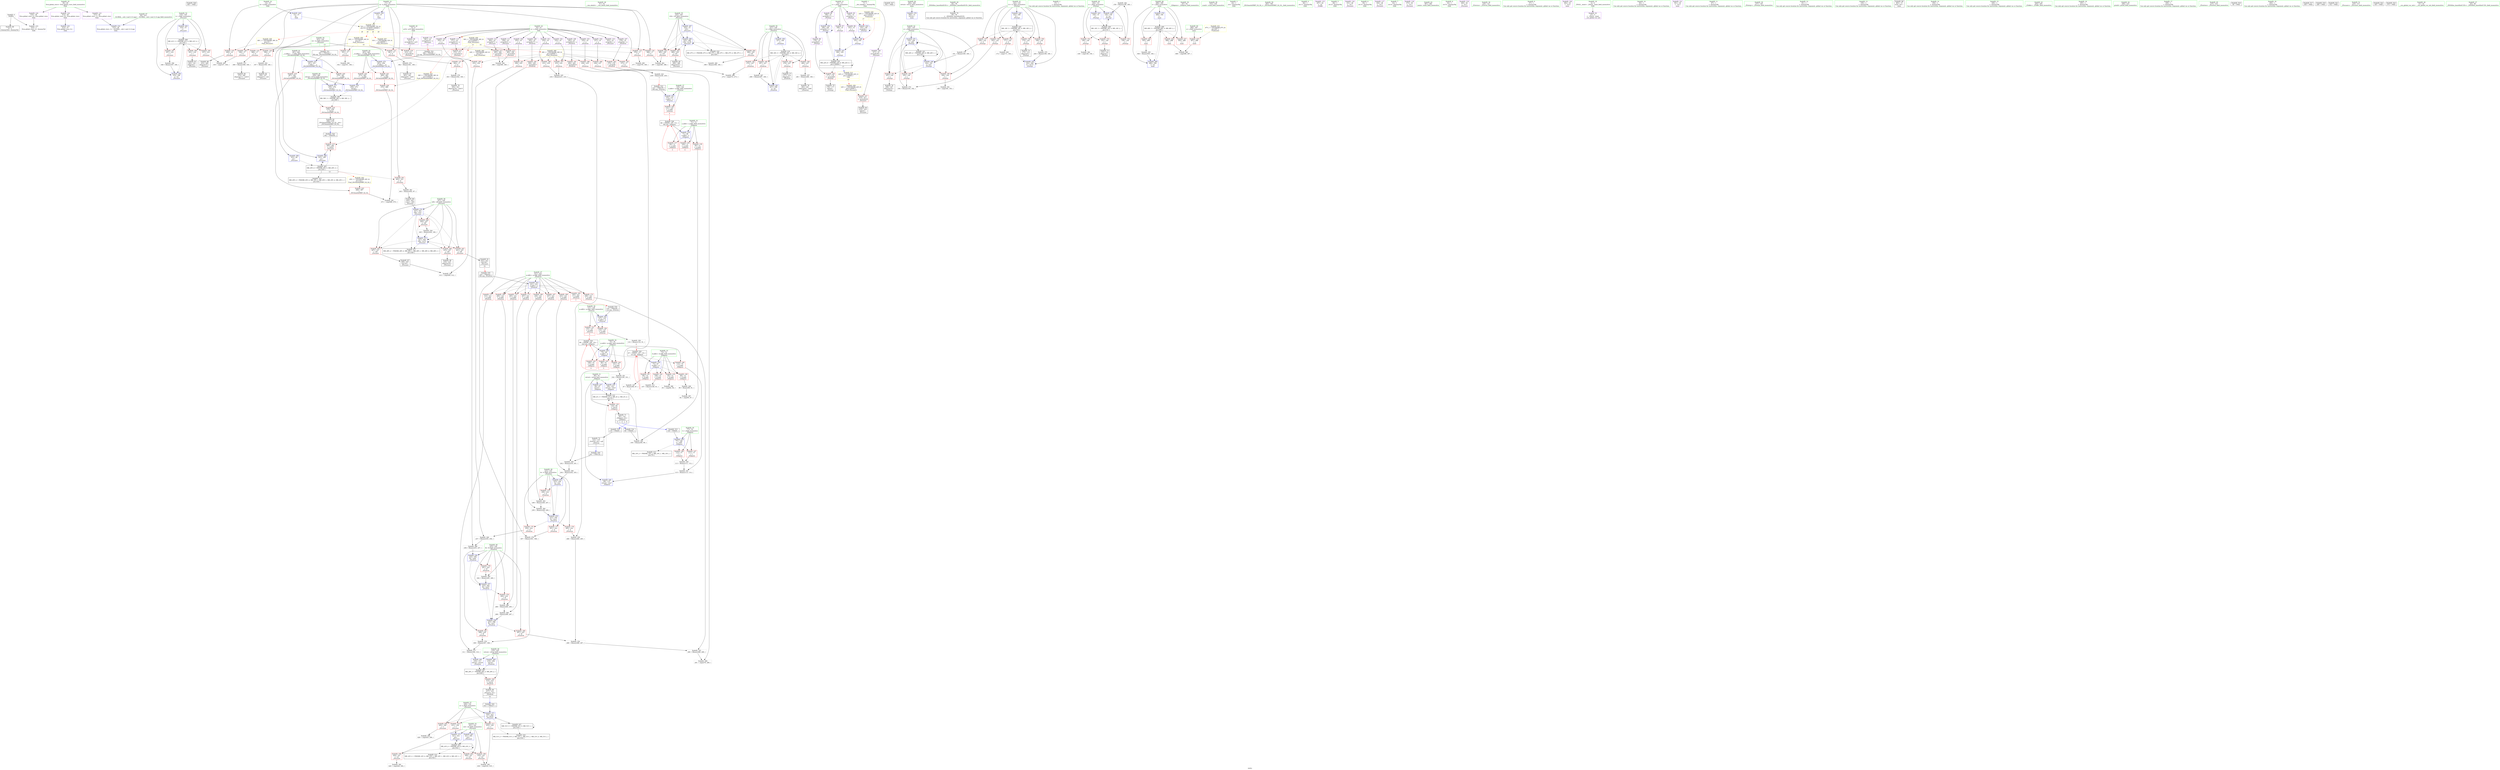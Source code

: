 digraph "SVFG" {
	label="SVFG";

	Node0x561e0e06a010 [shape=record,color=grey,label="{NodeID: 0\nNullPtr}"];
	Node0x561e0e06a010 -> Node0x561e0e077f50[style=solid];
	Node0x561e0e06a010 -> Node0x561e0e083740[style=solid];
	Node0x561e0e0c5650 [shape=record,color=black,label="{NodeID: 526\n493 = PHI()\n}"];
	Node0x561e0e0aa850 [shape=record,color=yellow,style=double,label="{NodeID: 443\n36V_1 = ENCHI(MR_36V_0)\npts\{230000 \}\nFun[_ZSt3maxIxERKT_S2_S2_]}"];
	Node0x561e0e0aa850 -> Node0x561e0e07b070[style=dashed];
	Node0x561e0e08b010 [shape=record,color=grey,label="{NodeID: 360\n399 = Binary(398, 160, )\n}"];
	Node0x561e0e08b010 -> Node0x561e0e0854b0[style=solid];
	Node0x561e0e085b30 [shape=record,color=blue,label="{NodeID: 277\n459\<--476\nretval\<--\n_ZSt3maxIxERKT_S2_S2_\n}"];
	Node0x561e0e085b30 -> Node0x561e0e05af00[style=dashed];
	Node0x561e0e079810 [shape=record,color=red,label="{NodeID: 194\n306\<--305\n\<--arrayidx17\n_Z5solvex\n}"];
	Node0x561e0e079810 -> Node0x561e0e08c810[style=solid];
	Node0x561e0e076a30 [shape=record,color=purple,label="{NodeID: 111\n359\<--19\narrayidx4\<--a\n_Z5scasev\n}"];
	Node0x561e0e076a30 -> Node0x561e0e07a6b0[style=solid];
	Node0x561e0e074c40 [shape=record,color=green,label="{NodeID: 28\n51\<--52\n__cxa_atexit\<--__cxa_atexit_field_insensitive\n}"];
	Node0x561e0e07fbe0 [shape=record,color=grey,label="{NodeID: 388\n83 = cmp(82, 84, )\n}"];
	Node0x561e0e07aed0 [shape=record,color=red,label="{NodeID: 222\n473\<--463\n\<--__b.addr\n_ZSt3maxIxERKT_S2_S2_\n}"];
	Node0x561e0e07aed0 -> Node0x561e0e085a60[style=solid];
	Node0x561e0e07ca10 [shape=record,color=red,label="{NodeID: 139\n82\<--73\n\<--d.addr\n_Z2bpxxx\n}"];
	Node0x561e0e07ca10 -> Node0x561e0e07fbe0[style=solid];
	Node0x561e0e0774d0 [shape=record,color=green,label="{NodeID: 56\n327\<--328\ni28\<--i28_field_insensitive\n_Z5scasev\n}"];
	Node0x561e0e0774d0 -> Node0x561e0e07a100[style=solid];
	Node0x561e0e0774d0 -> Node0x561e0e07a1d0[style=solid];
	Node0x561e0e0774d0 -> Node0x561e0e07a2a0[style=solid];
	Node0x561e0e0774d0 -> Node0x561e0e07a370[style=solid];
	Node0x561e0e0774d0 -> Node0x561e0e085580[style=solid];
	Node0x561e0e0774d0 -> Node0x561e0e0857f0[style=solid];
	Node0x561e0e0a5400 [shape=record,color=black,label="{NodeID: 416\nMR_47V_2 = PHI(MR_47V_4, MR_47V_1, MR_47V_1, MR_47V_4, MR_47V_1, )\npts\{326 \}\n}"];
	Node0x561e0e084540 [shape=record,color=blue,label="{NodeID: 250\n189\<--165\narrayidx11\<--\n_Z5situjv\n}"];
	Node0x561e0e084540 -> Node0x561e0e084540[style=dashed];
	Node0x561e0e084540 -> Node0x561e0e0a7200[style=dashed];
	Node0x561e0e07e0d0 [shape=record,color=red,label="{NodeID: 167\n247\<--221\n\<--p.addr\n_Z5solvex\n}"];
	Node0x561e0e07e0d0 -> Node0x561e0e08b490[style=solid];
	Node0x561e0e078cb0 [shape=record,color=black,label="{NodeID: 84\n370\<--369\nidxprom11\<--sub10\n_Z5scasev\n}"];
	Node0x561e0e04d7f0 [shape=record,color=green,label="{NodeID: 1\n7\<--1\n__dso_handle\<--dummyObj\nGlob }"];
	Node0x561e0e0c5720 [shape=record,color=black,label="{NodeID: 527\n502 = PHI()\n}"];
	Node0x561e0e08b190 [shape=record,color=grey,label="{NodeID: 361\n403 = Binary(402, 87, )\n}"];
	Node0x561e0e08b190 -> Node0x561e0e078e50[style=solid];
	Node0x561e0e085c00 [shape=record,color=blue,label="{NodeID: 278\n484\<--15\nretval\<--\nmain\n}"];
	Node0x561e0e0798e0 [shape=record,color=red,label="{NodeID: 195\n337\<--319\n\<--i\n_Z5scasev\n}"];
	Node0x561e0e0798e0 -> Node0x561e0e08d290[style=solid];
	Node0x561e0e076b00 [shape=record,color=purple,label="{NodeID: 112\n364\<--19\narrayidx7\<--a\n_Z5scasev\n}"];
	Node0x561e0e076b00 -> Node0x561e0e07a780[style=solid];
	Node0x561e0e074d40 [shape=record,color=green,label="{NodeID: 29\n50\<--56\n_ZNSt8ios_base4InitD1Ev\<--_ZNSt8ios_base4InitD1Ev_field_insensitive\n}"];
	Node0x561e0e074d40 -> Node0x561e0e078120[style=solid];
	Node0x561e0e07fd60 [shape=record,color=grey,label="{NodeID: 389\n291 = cmp(279, 290, )\n}"];
	Node0x561e0e07afa0 [shape=record,color=red,label="{NodeID: 223\n468\<--467\n\<--\n_ZSt3maxIxERKT_S2_S2_\n}"];
	Node0x561e0e07afa0 -> Node0x561e0e08cf90[style=solid];
	Node0x561e0e07cae0 [shape=record,color=red,label="{NodeID: 140\n89\<--73\n\<--d.addr\n_Z2bpxxx\n}"];
	Node0x561e0e07cae0 -> Node0x561e0e089e10[style=solid];
	Node0x561e0e0775a0 [shape=record,color=green,label="{NodeID: 57\n329\<--330\nx\<--x_field_insensitive\n_Z5scasev\n}"];
	Node0x561e0e0775a0 -> Node0x561e0e07a440[style=solid];
	Node0x561e0e0775a0 -> Node0x561e0e07a510[style=solid];
	Node0x561e0e0775a0 -> Node0x561e0e07a5e0[style=solid];
	Node0x561e0e0775a0 -> Node0x561e0e085650[style=solid];
	Node0x561e0e0a5900 [shape=record,color=black,label="{NodeID: 417\nMR_49V_2 = PHI(MR_49V_4, MR_49V_1, MR_49V_1, MR_49V_4, MR_49V_1, )\npts\{328 \}\n}"];
	Node0x561e0e084610 [shape=record,color=blue,label="{NodeID: 251\n144\<--194\nj\<--add\n_Z5situjv\n}"];
	Node0x561e0e084610 -> Node0x561e0e07db20[style=dashed];
	Node0x561e0e084610 -> Node0x561e0e07dbf0[style=dashed];
	Node0x561e0e084610 -> Node0x561e0e07dcc0[style=dashed];
	Node0x561e0e084610 -> Node0x561e0e084610[style=dashed];
	Node0x561e0e084610 -> Node0x561e0e0a6d00[style=dashed];
	Node0x561e0e07e1a0 [shape=record,color=red,label="{NodeID: 168\n249\<--221\n\<--p.addr\n_Z5solvex\n}"];
	Node0x561e0e07e1a0 -> Node0x561e0e08b610[style=solid];
	Node0x561e0e078d80 [shape=record,color=black,label="{NodeID: 85\n390\<--389\nidxprom22\<--\n_Z5scasev\n}"];
	Node0x561e0e0667e0 [shape=record,color=green,label="{NodeID: 2\n15\<--1\n\<--dummyObj\nCan only get source location for instruction, argument, global var or function.}"];
	Node0x561e0e0c57f0 [shape=record,color=black,label="{NodeID: 528\n66 = PHI(95, 105, 131, )\n0th arg _Z2bpxxx }"];
	Node0x561e0e0c57f0 -> Node0x561e0e083840[style=solid];
	Node0x561e0e08b310 [shape=record,color=grey,label="{NodeID: 362\n159 = Binary(158, 160, )\n}"];
	Node0x561e0e08b310 -> Node0x561e0e084130[style=solid];
	Node0x561e0e085cd0 [shape=record,color=blue,label="{NodeID: 279\n488\<--160\ni\<--\nmain\n}"];
	Node0x561e0e085cd0 -> Node0x561e0e0a3100[style=dashed];
	Node0x561e0e0799b0 [shape=record,color=red,label="{NodeID: 196\n341\<--319\n\<--i\n_Z5scasev\n}"];
	Node0x561e0e0799b0 -> Node0x561e0e078a40[style=solid];
	Node0x561e0e076bd0 [shape=record,color=purple,label="{NodeID: 113\n371\<--19\narrayidx12\<--a\n_Z5scasev\n}"];
	Node0x561e0e076bd0 -> Node0x561e0e07a850[style=solid];
	Node0x561e0e074e40 [shape=record,color=green,label="{NodeID: 30\n63\<--64\n_Z2bpxxx\<--_Z2bpxxx_field_insensitive\n}"];
	Node0x561e0e07fee0 [shape=record,color=grey,label="{NodeID: 390\n352 = cmp(351, 160, )\n}"];
	Node0x561e0e07b070 [shape=record,color=red,label="{NodeID: 224\n470\<--469\n\<--\n_ZSt3maxIxERKT_S2_S2_\n}"];
	Node0x561e0e07b070 -> Node0x561e0e08cf90[style=solid];
	Node0x561e0e07cbb0 [shape=record,color=red,label="{NodeID: 141\n96\<--73\n\<--d.addr\n_Z2bpxxx\n}"];
	Node0x561e0e07cbb0 -> Node0x561e0e089c90[style=solid];
	Node0x561e0e077670 [shape=record,color=green,label="{NodeID: 58\n333\<--334\nscanf\<--scanf_field_insensitive\n}"];
	Node0x561e0e0a5e00 [shape=record,color=black,label="{NodeID: 418\nMR_51V_2 = PHI(MR_51V_3, MR_51V_1, MR_51V_1, MR_51V_4, MR_51V_1, )\npts\{330 \}\n}"];
	Node0x561e0e0846e0 [shape=record,color=blue,label="{NodeID: 252\n142\<--200\ni1\<--inc15\n_Z5situjv\n}"];
	Node0x561e0e0846e0 -> Node0x561e0e0a6800[style=dashed];
	Node0x561e0e07e270 [shape=record,color=red,label="{NodeID: 169\n260\<--221\n\<--p.addr\n_Z5solvex\n}"];
	Node0x561e0e07e270 -> Node0x561e0e08b790[style=solid];
	Node0x561e0e078e50 [shape=record,color=black,label="{NodeID: 86\n404\<--403\nconv\<--add\n_Z5scasev\n}"];
	Node0x561e0e078e50 -> Node0x561e0e085580[style=solid];
	Node0x561e0e066870 [shape=record,color=green,label="{NodeID: 3\n24\<--1\n.str\<--dummyObj\nGlob }"];
	Node0x561e0e0c5b30 [shape=record,color=black,label="{NodeID: 529\n67 = PHI(97, 107, 133, )\n1st arg _Z2bpxxx }"];
	Node0x561e0e0c5b30 -> Node0x561e0e083910[style=solid];
	Node0x561e0e08b490 [shape=record,color=grey,label="{NodeID: 363\n248 = Binary(246, 247, )\n}"];
	Node0x561e0e08b490 -> Node0x561e0e08b610[style=solid];
	Node0x561e0e085da0 [shape=record,color=blue,label="{NodeID: 280\n488\<--506\ni\<--inc\nmain\n}"];
	Node0x561e0e085da0 -> Node0x561e0e0a3100[style=dashed];
	Node0x561e0e079a80 [shape=record,color=red,label="{NodeID: 197\n347\<--319\n\<--i\n_Z5scasev\n}"];
	Node0x561e0e079a80 -> Node0x561e0e08aa10[style=solid];
	Node0x561e0e076ca0 [shape=record,color=purple,label="{NodeID: 114\n391\<--19\narrayidx23\<--a\n_Z5scasev\n|{<s0>13}}"];
	Node0x561e0e076ca0:s0 -> Node0x561e0e0c5fc0[style=solid,color=red];
	Node0x561e0e074f40 [shape=record,color=green,label="{NodeID: 31\n69\<--70\nretval\<--retval_field_insensitive\n_Z2bpxxx\n}"];
	Node0x561e0e074f40 -> Node0x561e0e07c6d0[style=solid];
	Node0x561e0e074f40 -> Node0x561e0e083ab0[style=solid];
	Node0x561e0e074f40 -> Node0x561e0e083b80[style=solid];
	Node0x561e0e074f40 -> Node0x561e0e083d20[style=solid];
	Node0x561e0e080060 [shape=record,color=grey,label="{NodeID: 391\n185 = cmp(184, 150, )\n}"];
	Node0x561e0e07b140 [shape=record,color=red,label="{NodeID: 225\n497\<--486\n\<--j\nmain\n}"];
	Node0x561e0e07b140 -> Node0x561e0e08ce10[style=solid];
	Node0x561e0e07cc80 [shape=record,color=red,label="{NodeID: 142\n106\<--73\n\<--d.addr\n_Z2bpxxx\n}"];
	Node0x561e0e07cc80 -> Node0x561e0e08c210[style=solid];
	Node0x561e0e077770 [shape=record,color=green,label="{NodeID: 59\n393\<--394\n_ZSt3maxIxERKT_S2_S2_\<--_ZSt3maxIxERKT_S2_S2__field_insensitive\n}"];
	Node0x561e0e0a6300 [shape=record,color=black,label="{NodeID: 419\nMR_34V_3 = PHI(MR_34V_4, MR_34V_2, )\npts\{228 \}\n}"];
	Node0x561e0e0a6300 -> Node0x561e0e07ed00[style=dashed];
	Node0x561e0e0a6300 -> Node0x561e0e07edd0[style=dashed];
	Node0x561e0e0a6300 -> Node0x561e0e07eea0[style=dashed];
	Node0x561e0e0a6300 -> Node0x561e0e07ef70[style=dashed];
	Node0x561e0e0a6300 -> Node0x561e0e084e30[style=dashed];
	Node0x561e0e0847b0 [shape=record,color=blue,label="{NodeID: 253\n221\<--218\np.addr\<--p\n_Z5solvex\n}"];
	Node0x561e0e0847b0 -> Node0x561e0e07df30[style=dashed];
	Node0x561e0e0847b0 -> Node0x561e0e07e000[style=dashed];
	Node0x561e0e0847b0 -> Node0x561e0e07e0d0[style=dashed];
	Node0x561e0e0847b0 -> Node0x561e0e07e1a0[style=dashed];
	Node0x561e0e0847b0 -> Node0x561e0e07e270[style=dashed];
	Node0x561e0e0847b0 -> Node0x561e0e07e340[style=dashed];
	Node0x561e0e0847b0 -> Node0x561e0e07e410[style=dashed];
	Node0x561e0e0847b0 -> Node0x561e0e07e4e0[style=dashed];
	Node0x561e0e0847b0 -> Node0x561e0e07e5b0[style=dashed];
	Node0x561e0e07e340 [shape=record,color=red,label="{NodeID: 170\n265\<--221\n\<--p.addr\n_Z5solvex\n}"];
	Node0x561e0e07e340 -> Node0x561e0e08b910[style=solid];
	Node0x561e0e078f20 [shape=record,color=black,label="{NodeID: 87\n408\<--407\nconv30\<--\n_Z5scasev\n}"];
	Node0x561e0e078f20 -> Node0x561e0e080960[style=solid];
	Node0x561e0e066900 [shape=record,color=green,label="{NodeID: 4\n26\<--1\n.str.1\<--dummyObj\nGlob }"];
	Node0x561e0e0c5cf0 [shape=record,color=black,label="{NodeID: 530\n68 = PHI(98, 108, 134, )\n2nd arg _Z2bpxxx }"];
	Node0x561e0e0c5cf0 -> Node0x561e0e0839e0[style=solid];
	Node0x561e0e08b610 [shape=record,color=grey,label="{NodeID: 364\n250 = Binary(248, 249, )\n}"];
	Node0x561e0e08b610 -> Node0x561e0e084950[style=solid];
	Node0x561e0e079b50 [shape=record,color=red,label="{NodeID: 198\n428\<--321\n\<--sol\n_Z5scasev\n}"];
	Node0x561e0e079b50 -> Node0x561e0e0801e0[style=solid];
	Node0x561e0e076d70 [shape=record,color=purple,label="{NodeID: 115\n207\<--24\n\<--.str\n_Z3idkv\n}"];
	Node0x561e0e075010 [shape=record,color=green,label="{NodeID: 32\n71\<--72\na.addr\<--a.addr_field_insensitive\n_Z2bpxxx\n}"];
	Node0x561e0e075010 -> Node0x561e0e07c7a0[style=solid];
	Node0x561e0e075010 -> Node0x561e0e07c870[style=solid];
	Node0x561e0e075010 -> Node0x561e0e07c940[style=solid];
	Node0x561e0e075010 -> Node0x561e0e083840[style=solid];
	Node0x561e0e0801e0 [shape=record,color=grey,label="{NodeID: 392\n429 = cmp(428, 294, )\n}"];
	Node0x561e0e07b210 [shape=record,color=red,label="{NodeID: 226\n496\<--488\n\<--i\nmain\n}"];
	Node0x561e0e07b210 -> Node0x561e0e08ce10[style=solid];
	Node0x561e0e07cd50 [shape=record,color=red,label="{NodeID: 143\n98\<--75\n\<--p.addr\n_Z2bpxxx\n|{<s0>3}}"];
	Node0x561e0e07cd50:s0 -> Node0x561e0e0c5cf0[style=solid,color=red];
	Node0x561e0e077870 [shape=record,color=green,label="{NodeID: 60\n459\<--460\nretval\<--retval_field_insensitive\n_ZSt3maxIxERKT_S2_S2_\n}"];
	Node0x561e0e077870 -> Node0x561e0e07ab90[style=solid];
	Node0x561e0e077870 -> Node0x561e0e085a60[style=solid];
	Node0x561e0e077870 -> Node0x561e0e085b30[style=solid];
	Node0x561e0e0a6800 [shape=record,color=black,label="{NodeID: 420\nMR_18V_3 = PHI(MR_18V_4, MR_18V_2, )\npts\{143 \}\n}"];
	Node0x561e0e0a6800 -> Node0x561e0e07d710[style=dashed];
	Node0x561e0e0a6800 -> Node0x561e0e07d7e0[style=dashed];
	Node0x561e0e0a6800 -> Node0x561e0e07d8b0[style=dashed];
	Node0x561e0e0a6800 -> Node0x561e0e07d980[style=dashed];
	Node0x561e0e0a6800 -> Node0x561e0e07da50[style=dashed];
	Node0x561e0e0a6800 -> Node0x561e0e0846e0[style=dashed];
	Node0x561e0e084880 [shape=record,color=blue,label="{NodeID: 254\n223\<--244\nA\<--rem\n_Z5solvex\n}"];
	Node0x561e0e084880 -> Node0x561e0e07e680[style=dashed];
	Node0x561e0e084880 -> Node0x561e0e084950[style=dashed];
	Node0x561e0e07e410 [shape=record,color=red,label="{NodeID: 171\n267\<--221\n\<--p.addr\n_Z5solvex\n}"];
	Node0x561e0e07e410 -> Node0x561e0e08bd90[style=solid];
	Node0x561e0e078ff0 [shape=record,color=black,label="{NodeID: 88\n410\<--409\nidxprom31\<--\n_Z5scasev\n}"];
	Node0x561e0e066990 [shape=record,color=green,label="{NodeID: 5\n28\<--1\n.str.2\<--dummyObj\nGlob }"];
	Node0x561e0e0c5eb0 [shape=record,color=black,label="{NodeID: 531\n457 = PHI(323, )\n0th arg _ZSt3maxIxERKT_S2_S2_ }"];
	Node0x561e0e0c5eb0 -> Node0x561e0e0858c0[style=solid];
	Node0x561e0e08b790 [shape=record,color=grey,label="{NodeID: 365\n262 = Binary(261, 260, )\n}"];
	Node0x561e0e08b790 -> Node0x561e0e084af0[style=solid];
	Node0x561e0e079c20 [shape=record,color=red,label="{NodeID: 199\n434\<--321\n\<--sol\n_Z5scasev\n}"];
	Node0x561e0e079c20 -> Node0x561e0e08d110[style=solid];
	Node0x561e0e07b6d0 [shape=record,color=purple,label="{NodeID: 116\n331\<--26\n\<--.str.1\n_Z5scasev\n}"];
	Node0x561e0e0750e0 [shape=record,color=green,label="{NodeID: 33\n73\<--74\nd.addr\<--d.addr_field_insensitive\n_Z2bpxxx\n}"];
	Node0x561e0e0750e0 -> Node0x561e0e07ca10[style=solid];
	Node0x561e0e0750e0 -> Node0x561e0e07cae0[style=solid];
	Node0x561e0e0750e0 -> Node0x561e0e07cbb0[style=solid];
	Node0x561e0e0750e0 -> Node0x561e0e07cc80[style=solid];
	Node0x561e0e0750e0 -> Node0x561e0e083910[style=solid];
	Node0x561e0e080360 [shape=record,color=grey,label="{NodeID: 393\n387 = cmp(385, 386, )\n}"];
	Node0x561e0e07b2e0 [shape=record,color=red,label="{NodeID: 227\n500\<--488\n\<--i\nmain\n}"];
	Node0x561e0e07ce20 [shape=record,color=red,label="{NodeID: 144\n101\<--75\n\<--p.addr\n_Z2bpxxx\n}"];
	Node0x561e0e07ce20 -> Node0x561e0e08a290[style=solid];
	Node0x561e0e077940 [shape=record,color=green,label="{NodeID: 61\n461\<--462\n__a.addr\<--__a.addr_field_insensitive\n_ZSt3maxIxERKT_S2_S2_\n}"];
	Node0x561e0e077940 -> Node0x561e0e07ac60[style=solid];
	Node0x561e0e077940 -> Node0x561e0e07ad30[style=solid];
	Node0x561e0e077940 -> Node0x561e0e0858c0[style=solid];
	Node0x561e0e0a6d00 [shape=record,color=black,label="{NodeID: 421\nMR_20V_2 = PHI(MR_20V_6, MR_20V_1, )\npts\{145 \}\n}"];
	Node0x561e0e0a6d00 -> Node0x561e0e084470[style=dashed];
	Node0x561e0e0a6d00 -> Node0x561e0e0a6d00[style=dashed];
	Node0x561e0e084950 [shape=record,color=blue,label="{NodeID: 255\n223\<--250\nA\<--rem2\n_Z5solvex\n}"];
	Node0x561e0e084950 -> Node0x561e0e07e750[style=dashed];
	Node0x561e0e084950 -> Node0x561e0e07e820[style=dashed];
	Node0x561e0e084950 -> Node0x561e0e07e8f0[style=dashed];
	Node0x561e0e07e4e0 [shape=record,color=red,label="{NodeID: 172\n289\<--221\n\<--p.addr\n_Z5solvex\n}"];
	Node0x561e0e07e4e0 -> Node0x561e0e08a590[style=solid];
	Node0x561e0e0790c0 [shape=record,color=black,label="{NodeID: 89\n416\<--415\nidxprom35\<--\n_Z5scasev\n}"];
	Node0x561e0e0671d0 [shape=record,color=green,label="{NodeID: 6\n30\<--1\n.str.3\<--dummyObj\nGlob }"];
	Node0x561e0e0c5fc0 [shape=record,color=black,label="{NodeID: 532\n458 = PHI(391, )\n1st arg _ZSt3maxIxERKT_S2_S2_ }"];
	Node0x561e0e0c5fc0 -> Node0x561e0e085990[style=solid];
	Node0x561e0e0a01d0 [shape=record,color=yellow,style=double,label="{NodeID: 449\n38V_1 = ENCHI(MR_38V_0)\npts\{16 \}\nFun[_Z5scasev]}"];
	Node0x561e0e0a01d0 -> Node0x561e0e07beb0[style=dashed];
	Node0x561e0e08b910 [shape=record,color=grey,label="{NodeID: 366\n266 = Binary(264, 265, )\n}"];
	Node0x561e0e08b910 -> Node0x561e0e08bd90[style=solid];
	Node0x561e0e079cf0 [shape=record,color=red,label="{NodeID: 200\n448\<--321\n\<--sol\n_Z5scasev\n}"];
	Node0x561e0e07b7a0 [shape=record,color=purple,label="{NodeID: 117\n344\<--28\n\<--.str.2\n_Z5scasev\n}"];
	Node0x561e0e0751b0 [shape=record,color=green,label="{NodeID: 34\n75\<--76\np.addr\<--p.addr_field_insensitive\n_Z2bpxxx\n}"];
	Node0x561e0e0751b0 -> Node0x561e0e07cd50[style=solid];
	Node0x561e0e0751b0 -> Node0x561e0e07ce20[style=solid];
	Node0x561e0e0751b0 -> Node0x561e0e07cef0[style=solid];
	Node0x561e0e0751b0 -> Node0x561e0e07cfc0[style=solid];
	Node0x561e0e0751b0 -> Node0x561e0e0839e0[style=solid];
	Node0x561e0e0804e0 [shape=record,color=grey,label="{NodeID: 394\n366 = cmp(360, 365, )\n}"];
	Node0x561e0e07b3b0 [shape=record,color=red,label="{NodeID: 228\n505\<--488\n\<--i\nmain\n}"];
	Node0x561e0e07b3b0 -> Node0x561e0e08a890[style=solid];
	Node0x561e0e07cef0 [shape=record,color=red,label="{NodeID: 145\n108\<--75\n\<--p.addr\n_Z2bpxxx\n|{<s0>4}}"];
	Node0x561e0e07cef0:s0 -> Node0x561e0e0c5cf0[style=solid,color=red];
	Node0x561e0e077a10 [shape=record,color=green,label="{NodeID: 62\n463\<--464\n__b.addr\<--__b.addr_field_insensitive\n_ZSt3maxIxERKT_S2_S2_\n}"];
	Node0x561e0e077a10 -> Node0x561e0e07ae00[style=solid];
	Node0x561e0e077a10 -> Node0x561e0e07aed0[style=solid];
	Node0x561e0e077a10 -> Node0x561e0e085990[style=solid];
	Node0x561e0e0a7200 [shape=record,color=black,label="{NodeID: 422\nMR_22V_6 = PHI(MR_22V_9, MR_22V_5, )\npts\{130000 \}\n|{|<s3>17}}"];
	Node0x561e0e0a7200 -> Node0x561e0e07dd90[style=dashed];
	Node0x561e0e0a7200 -> Node0x561e0e084540[style=dashed];
	Node0x561e0e0a7200 -> Node0x561e0e0a7200[style=dashed];
	Node0x561e0e0a7200:s3 -> Node0x561e0e0afc70[style=dashed,color=blue];
	Node0x561e0e084a20 [shape=record,color=blue,label="{NodeID: 256\n225\<--258\nB\<--sub4\n_Z5solvex\n}"];
	Node0x561e0e084a20 -> Node0x561e0e07e9c0[style=dashed];
	Node0x561e0e084a20 -> Node0x561e0e084af0[style=dashed];
	Node0x561e0e07e5b0 [shape=record,color=red,label="{NodeID: 173\n310\<--221\n\<--p.addr\n_Z5solvex\n}"];
	Node0x561e0e07e5b0 -> Node0x561e0e08c990[style=solid];
	Node0x561e0e079190 [shape=record,color=black,label="{NodeID: 90\n419\<--418\ntobool\<--\n_Z5scasev\n}"];
	Node0x561e0e067260 [shape=record,color=green,label="{NodeID: 7\n32\<--1\n.str.4\<--dummyObj\nGlob }"];
	Node0x561e0e0c60d0 [shape=record,color=black,label="{NodeID: 533\n123 = PHI(239, )\n0th arg _Z3revxx }"];
	Node0x561e0e0c60d0 -> Node0x561e0e083df0[style=solid];
	Node0x561e0e0a02e0 [shape=record,color=yellow,style=double,label="{NodeID: 450\n24V_1 = ENCHI(MR_24V_0)\npts\{18 \}\nFun[_Z5scasev]|{|<s7>14}}"];
	Node0x561e0e0a02e0 -> Node0x561e0e07c120[style=dashed];
	Node0x561e0e0a02e0 -> Node0x561e0e07c1f0[style=dashed];
	Node0x561e0e0a02e0 -> Node0x561e0e07c2c0[style=dashed];
	Node0x561e0e0a02e0 -> Node0x561e0e07c390[style=dashed];
	Node0x561e0e0a02e0 -> Node0x561e0e07c460[style=dashed];
	Node0x561e0e0a02e0 -> Node0x561e0e07c530[style=dashed];
	Node0x561e0e0a02e0 -> Node0x561e0e07c600[style=dashed];
	Node0x561e0e0a02e0:s7 -> Node0x561e0e0abf90[style=dashed,color=red];
	Node0x561e0e08ba90 [shape=record,color=grey,label="{NodeID: 367\n298 = Binary(297, 160, )\n}"];
	Node0x561e0e08ba90 -> Node0x561e0e084e30[style=solid];
	Node0x561e0e079dc0 [shape=record,color=red,label="{NodeID: 201\n402\<--323\n\<--m\n_Z5scasev\n}"];
	Node0x561e0e079dc0 -> Node0x561e0e08b190[style=solid];
	Node0x561e0e07b870 [shape=record,color=purple,label="{NodeID: 118\n373\<--30\n\<--.str.3\n_Z5scasev\n}"];
	Node0x561e0e075280 [shape=record,color=green,label="{NodeID: 35\n77\<--78\nt\<--t_field_insensitive\n_Z2bpxxx\n}"];
	Node0x561e0e075280 -> Node0x561e0e07d090[style=solid];
	Node0x561e0e075280 -> Node0x561e0e07d160[style=solid];
	Node0x561e0e075280 -> Node0x561e0e083c50[style=solid];
	Node0x561e0e080660 [shape=record,color=grey,label="{NodeID: 395\n172 = cmp(171, 150, )\n}"];
	Node0x561e0e07b480 [shape=record,color=blue,label="{NodeID: 229\n14\<--15\nd\<--\nGlob }"];
	Node0x561e0e07b480 -> Node0x561e0e0a9c00[style=dashed];
	Node0x561e0e07cfc0 [shape=record,color=red,label="{NodeID: 146\n114\<--75\n\<--p.addr\n_Z2bpxxx\n}"];
	Node0x561e0e07cfc0 -> Node0x561e0e089390[style=solid];
	Node0x561e0e077ae0 [shape=record,color=green,label="{NodeID: 63\n481\<--482\nmain\<--main_field_insensitive\n}"];
	Node0x561e0e089210 [shape=record,color=grey,label="{NodeID: 340\n113 = Binary(111, 112, )\n}"];
	Node0x561e0e089210 -> Node0x561e0e089390[style=solid];
	Node0x561e0e084af0 [shape=record,color=blue,label="{NodeID: 257\n225\<--262\nB\<--rem5\n_Z5solvex\n}"];
	Node0x561e0e084af0 -> Node0x561e0e07ea90[style=dashed];
	Node0x561e0e084af0 -> Node0x561e0e084bc0[style=dashed];
	Node0x561e0e07e680 [shape=record,color=red,label="{NodeID: 174\n246\<--223\n\<--A\n_Z5solvex\n}"];
	Node0x561e0e07e680 -> Node0x561e0e08b490[style=solid];
	Node0x561e0e079260 [shape=record,color=black,label="{NodeID: 91\n422\<--421\nconv38\<--\n_Z5scasev\n|{<s0>14}}"];
	Node0x561e0e079260:s0 -> Node0x561e0e0c62f0[style=solid,color=red];
	Node0x561e0e0672f0 [shape=record,color=green,label="{NodeID: 8\n34\<--1\n.str.5\<--dummyObj\nGlob }"];
	Node0x561e0e0c61e0 [shape=record,color=black,label="{NodeID: 534\n124 = PHI(240, )\n1st arg _Z3revxx }"];
	Node0x561e0e0c61e0 -> Node0x561e0e083ec0[style=solid];
	Node0x561e0e08bc10 [shape=record,color=grey,label="{NodeID: 368\n258 = Binary(253, 257, )\n}"];
	Node0x561e0e08bc10 -> Node0x561e0e084a20[style=solid];
	Node0x561e0e079e90 [shape=record,color=red,label="{NodeID: 202\n385\<--325\n\<--i18\n_Z5scasev\n}"];
	Node0x561e0e079e90 -> Node0x561e0e080360[style=solid];
	Node0x561e0e07b940 [shape=record,color=purple,label="{NodeID: 119\n449\<--30\n\<--.str.3\n_Z5scasev\n}"];
	Node0x561e0e075350 [shape=record,color=green,label="{NodeID: 36\n120\<--121\n_Z3revxx\<--_Z3revxx_field_insensitive\n}"];
	Node0x561e0e0807e0 [shape=record,color=grey,label="{NodeID: 396\n426 = cmp(425, 294, )\n}"];
	Node0x561e0e07b580 [shape=record,color=blue,label="{NodeID: 230\n17\<--15\nk\<--\nGlob }"];
	Node0x561e0e07b580 -> Node0x561e0e0a9c00[style=dashed];
	Node0x561e0e07d090 [shape=record,color=red,label="{NodeID: 147\n111\<--77\n\<--t\n_Z2bpxxx\n}"];
	Node0x561e0e07d090 -> Node0x561e0e089210[style=solid];
	Node0x561e0e077be0 [shape=record,color=green,label="{NodeID: 64\n484\<--485\nretval\<--retval_field_insensitive\nmain\n}"];
	Node0x561e0e077be0 -> Node0x561e0e085c00[style=solid];
	Node0x561e0e089390 [shape=record,color=grey,label="{NodeID: 341\n115 = Binary(113, 114, )\n}"];
	Node0x561e0e089390 -> Node0x561e0e083d20[style=solid];
	Node0x561e0e084bc0 [shape=record,color=blue,label="{NodeID: 258\n225\<--268\nB\<--rem7\n_Z5solvex\n}"];
	Node0x561e0e084bc0 -> Node0x561e0e07eb60[style=dashed];
	Node0x561e0e084bc0 -> Node0x561e0e07ec30[style=dashed];
	Node0x561e0e07e750 [shape=record,color=red,label="{NodeID: 175\n254\<--223\n\<--A\n_Z5solvex\n}"];
	Node0x561e0e07e750 -> Node0x561e0e089b10[style=solid];
	Node0x561e0e079330 [shape=record,color=black,label="{NodeID: 92\n456\<--479\n_ZSt3maxIxERKT_S2_S2__ret\<--\n_ZSt3maxIxERKT_S2_S2_\n|{<s0>13}}"];
	Node0x561e0e079330:s0 -> Node0x561e0e0c5340[style=solid,color=blue];
	Node0x561e0e067380 [shape=record,color=green,label="{NodeID: 9\n37\<--1\n\<--dummyObj\nCan only get source location for instruction, argument, global var or function.}"];
	Node0x561e0e0c62f0 [shape=record,color=black,label="{NodeID: 535\n218 = PHI(422, )\n0th arg _Z5solvex }"];
	Node0x561e0e0c62f0 -> Node0x561e0e0847b0[style=solid];
	Node0x561e0e08bd90 [shape=record,color=grey,label="{NodeID: 369\n268 = Binary(266, 267, )\n}"];
	Node0x561e0e08bd90 -> Node0x561e0e084bc0[style=solid];
	Node0x561e0e079f60 [shape=record,color=red,label="{NodeID: 203\n389\<--325\n\<--i18\n_Z5scasev\n}"];
	Node0x561e0e079f60 -> Node0x561e0e078d80[style=solid];
	Node0x561e0e07ba10 [shape=record,color=purple,label="{NodeID: 120\n492\<--32\n\<--.str.4\nmain\n}"];
	Node0x561e0e075450 [shape=record,color=green,label="{NodeID: 37\n125\<--126\na.addr\<--a.addr_field_insensitive\n_Z3revxx\n}"];
	Node0x561e0e075450 -> Node0x561e0e07d230[style=solid];
	Node0x561e0e075450 -> Node0x561e0e083df0[style=solid];
	Node0x561e0e080960 [shape=record,color=grey,label="{NodeID: 397\n413 = cmp(408, 412, )\n}"];
	Node0x561e0e083540 [shape=record,color=blue,label="{NodeID: 231\n514\<--37\nllvm.global_ctors_0\<--\nGlob }"];
	Node0x561e0e07d160 [shape=record,color=red,label="{NodeID: 148\n112\<--77\n\<--t\n_Z2bpxxx\n}"];
	Node0x561e0e07d160 -> Node0x561e0e089210[style=solid];
	Node0x561e0e077cb0 [shape=record,color=green,label="{NodeID: 65\n486\<--487\nj\<--j_field_insensitive\nmain\n}"];
	Node0x561e0e077cb0 -> Node0x561e0e07b140[style=solid];
	Node0x561e0e0a8100 [shape=record,color=black,label="{NodeID: 425\nMR_43V_4 = PHI(MR_43V_8, MR_43V_3, )\npts\{322 \}\n}"];
	Node0x561e0e0a8100 -> Node0x561e0e079b50[style=dashed];
	Node0x561e0e0a8100 -> Node0x561e0e079c20[style=dashed];
	Node0x561e0e0a8100 -> Node0x561e0e079cf0[style=dashed];
	Node0x561e0e0a8100 -> Node0x561e0e085720[style=dashed];
	Node0x561e0e0a8100 -> Node0x561e0e0a4a00[style=dashed];
	Node0x561e0e0a8100 -> Node0x561e0e0a8100[style=dashed];
	Node0x561e0e089510 [shape=record,color=grey,label="{NodeID: 342\n100 = Binary(94, 99, )\n}"];
	Node0x561e0e089510 -> Node0x561e0e08a290[style=solid];
	Node0x561e0e084c90 [shape=record,color=blue,label="{NodeID: 259\n227\<--160\ni\<--\n_Z5solvex\n}"];
	Node0x561e0e084c90 -> Node0x561e0e0a6300[style=dashed];
	Node0x561e0e07e820 [shape=record,color=red,label="{NodeID: 176\n285\<--223\n\<--A\n_Z5solvex\n}"];
	Node0x561e0e07e820 -> Node0x561e0e08ae90[style=solid];
	Node0x561e0e079400 [shape=record,color=purple,label="{NodeID: 93\n47\<--4\n\<--_ZStL8__ioinit\n__cxx_global_var_init\n}"];
	Node0x561e0e067410 [shape=record,color=green,label="{NodeID: 10\n84\<--1\n\<--dummyObj\nCan only get source location for instruction, argument, global var or function.}"];
	Node0x561e0e08bf10 [shape=record,color=grey,label="{NodeID: 370\n362 = Binary(361, 169, )\n}"];
	Node0x561e0e08bf10 -> Node0x561e0e078be0[style=solid];
	Node0x561e0e07a030 [shape=record,color=red,label="{NodeID: 204\n398\<--325\n\<--i18\n_Z5scasev\n}"];
	Node0x561e0e07a030 -> Node0x561e0e08b010[style=solid];
	Node0x561e0e07bae0 [shape=record,color=purple,label="{NodeID: 121\n501\<--34\n\<--.str.5\nmain\n}"];
	Node0x561e0e075520 [shape=record,color=green,label="{NodeID: 38\n127\<--128\np.addr\<--p.addr_field_insensitive\n_Z3revxx\n}"];
	Node0x561e0e075520 -> Node0x561e0e07d300[style=solid];
	Node0x561e0e075520 -> Node0x561e0e07d3d0[style=solid];
	Node0x561e0e075520 -> Node0x561e0e083ec0[style=solid];
	Node0x561e0e083640 [shape=record,color=blue,label="{NodeID: 232\n515\<--38\nllvm.global_ctors_1\<--_GLOBAL__sub_I_earl_0_0.cpp\nGlob }"];
	Node0x561e0e07d230 [shape=record,color=red,label="{NodeID: 149\n131\<--125\n\<--a.addr\n_Z3revxx\n|{<s0>5}}"];
	Node0x561e0e07d230:s0 -> Node0x561e0e0c57f0[style=solid,color=red];
	Node0x561e0e077d80 [shape=record,color=green,label="{NodeID: 66\n488\<--489\ni\<--i_field_insensitive\nmain\n}"];
	Node0x561e0e077d80 -> Node0x561e0e07b210[style=solid];
	Node0x561e0e077d80 -> Node0x561e0e07b2e0[style=solid];
	Node0x561e0e077d80 -> Node0x561e0e07b3b0[style=solid];
	Node0x561e0e077d80 -> Node0x561e0e085cd0[style=solid];
	Node0x561e0e077d80 -> Node0x561e0e085da0[style=solid];
	Node0x561e0e089690 [shape=record,color=grey,label="{NodeID: 343\n239 = Binary(236, 238, )\n|{<s0>7}}"];
	Node0x561e0e089690:s0 -> Node0x561e0e0c60d0[style=solid,color=red];
	Node0x561e0e084d60 [shape=record,color=blue,label="{NodeID: 260\n219\<--294\nretval\<--\n_Z5solvex\n}"];
	Node0x561e0e084d60 -> Node0x561e0e0a2700[style=dashed];
	Node0x561e0e07e8f0 [shape=record,color=red,label="{NodeID: 177\n301\<--223\n\<--A\n_Z5solvex\n}"];
	Node0x561e0e07e8f0 -> Node0x561e0e08c810[style=solid];
	Node0x561e0e0794d0 [shape=record,color=purple,label="{NodeID: 94\n411\<--8\narrayidx32\<--p10\n_Z5scasev\n}"];
	Node0x561e0e0794d0 -> Node0x561e0e07a9f0[style=solid];
	Node0x561e0e0674a0 [shape=record,color=green,label="{NodeID: 11\n87\<--1\n\<--dummyObj\nCan only get source location for instruction, argument, global var or function.}"];
	Node0x561e0e08c090 [shape=record,color=grey,label="{NodeID: 371\n181 = Binary(169, 180, )\n}"];
	Node0x561e0e08c090 -> Node0x561e0e084470[style=solid];
	Node0x561e0e07a100 [shape=record,color=red,label="{NodeID: 205\n407\<--327\n\<--i28\n_Z5scasev\n}"];
	Node0x561e0e07a100 -> Node0x561e0e078f20[style=solid];
	Node0x561e0e07bbb0 [shape=record,color=purple,label="{NodeID: 122\n514\<--36\nllvm.global_ctors_0\<--llvm.global_ctors\nGlob }"];
	Node0x561e0e07bbb0 -> Node0x561e0e083540[style=solid];
	Node0x561e0e0755f0 [shape=record,color=green,label="{NodeID: 39\n137\<--138\n_Z5situjv\<--_Z5situjv_field_insensitive\n}"];
	Node0x561e0e05af00 [shape=record,color=black,label="{NodeID: 399\nMR_58V_3 = PHI(MR_58V_4, MR_58V_2, )\npts\{460 \}\n}"];
	Node0x561e0e05af00 -> Node0x561e0e07ab90[style=dashed];
	Node0x561e0e083740 [shape=record,color=blue, style = dotted,label="{NodeID: 233\n516\<--3\nllvm.global_ctors_2\<--dummyVal\nGlob }"];
	Node0x561e0e07d300 [shape=record,color=red,label="{NodeID: 150\n132\<--127\n\<--p.addr\n_Z3revxx\n}"];
	Node0x561e0e07d300 -> Node0x561e0e08a110[style=solid];
	Node0x561e0e077e50 [shape=record,color=green,label="{NodeID: 67\n38\<--510\n_GLOBAL__sub_I_earl_0_0.cpp\<--_GLOBAL__sub_I_earl_0_0.cpp_field_insensitive\n}"];
	Node0x561e0e077e50 -> Node0x561e0e083640[style=solid];
	Node0x561e0e0a8b00 [shape=record,color=black,label="{NodeID: 427\nMR_51V_3 = PHI(MR_51V_5, MR_51V_1, )\npts\{330 \}\n}"];
	Node0x561e0e0a8b00 -> Node0x561e0e085650[style=dashed];
	Node0x561e0e0a8b00 -> Node0x561e0e0a5e00[style=dashed];
	Node0x561e0e0a8b00 -> Node0x561e0e0a8b00[style=dashed];
	Node0x561e0e089810 [shape=record,color=grey,label="{NodeID: 344\n445 = Binary(444, 160, )\n}"];
	Node0x561e0e089810 -> Node0x561e0e0857f0[style=solid];
	Node0x561e0e084e30 [shape=record,color=blue,label="{NodeID: 261\n227\<--298\ni\<--inc\n_Z5solvex\n}"];
	Node0x561e0e084e30 -> Node0x561e0e0a6300[style=dashed];
	Node0x561e0e07e9c0 [shape=record,color=red,label="{NodeID: 178\n261\<--225\n\<--B\n_Z5solvex\n}"];
	Node0x561e0e07e9c0 -> Node0x561e0e08b790[style=solid];
	Node0x561e0e0795a0 [shape=record,color=purple,label="{NodeID: 95\n154\<--10\narrayidx\<--s\n_Z5situjv\n}"];
	Node0x561e0e0795a0 -> Node0x561e0e084060[style=solid];
	Node0x561e0e067530 [shape=record,color=green,label="{NodeID: 12\n91\<--1\n\<--dummyObj\nCan only get source location for instruction, argument, global var or function.}"];
	Node0x561e0e08c210 [shape=record,color=grey,label="{NodeID: 372\n107 = Binary(106, 91, )\n|{<s0>4}}"];
	Node0x561e0e08c210:s0 -> Node0x561e0e0c5b30[style=solid,color=red];
	Node0x561e0e07a1d0 [shape=record,color=red,label="{NodeID: 206\n415\<--327\n\<--i28\n_Z5scasev\n}"];
	Node0x561e0e07a1d0 -> Node0x561e0e0790c0[style=solid];
	Node0x561e0e07bcb0 [shape=record,color=purple,label="{NodeID: 123\n515\<--36\nllvm.global_ctors_1\<--llvm.global_ctors\nGlob }"];
	Node0x561e0e07bcb0 -> Node0x561e0e083640[style=solid];
	Node0x561e0e0756f0 [shape=record,color=green,label="{NodeID: 40\n140\<--141\ni\<--i_field_insensitive\n_Z5situjv\n}"];
	Node0x561e0e0756f0 -> Node0x561e0e07d4a0[style=solid];
	Node0x561e0e0756f0 -> Node0x561e0e07d570[style=solid];
	Node0x561e0e0756f0 -> Node0x561e0e07d640[style=solid];
	Node0x561e0e0756f0 -> Node0x561e0e083f90[style=solid];
	Node0x561e0e0756f0 -> Node0x561e0e084130[style=solid];
	Node0x561e0e05aff0 [shape=record,color=black,label="{NodeID: 400\nMR_16V_3 = PHI(MR_16V_4, MR_16V_2, )\npts\{141 \}\n}"];
	Node0x561e0e05aff0 -> Node0x561e0e07d4a0[style=dashed];
	Node0x561e0e05aff0 -> Node0x561e0e07d570[style=dashed];
	Node0x561e0e05aff0 -> Node0x561e0e07d640[style=dashed];
	Node0x561e0e05aff0 -> Node0x561e0e084130[style=dashed];
	Node0x561e0e083840 [shape=record,color=blue,label="{NodeID: 234\n71\<--66\na.addr\<--a\n_Z2bpxxx\n}"];
	Node0x561e0e083840 -> Node0x561e0e07c7a0[style=dashed];
	Node0x561e0e083840 -> Node0x561e0e07c870[style=dashed];
	Node0x561e0e083840 -> Node0x561e0e07c940[style=dashed];
	Node0x561e0e07d3d0 [shape=record,color=red,label="{NodeID: 151\n134\<--127\n\<--p.addr\n_Z3revxx\n|{<s0>5}}"];
	Node0x561e0e07d3d0:s0 -> Node0x561e0e0c5cf0[style=solid,color=red];
	Node0x561e0e077f50 [shape=record,color=black,label="{NodeID: 68\n2\<--3\ndummyVal\<--dummyVal\n}"];
	Node0x561e0e089990 [shape=record,color=grey,label="{NodeID: 345\n234 = Binary(231, 233, )\n}"];
	Node0x561e0e089990 -> Node0x561e0e089f90[style=solid];
	Node0x561e0e084f00 [shape=record,color=blue,label="{NodeID: 262\n219\<--311\nretval\<--rem20\n_Z5solvex\n}"];
	Node0x561e0e084f00 -> Node0x561e0e0a2700[style=dashed];
	Node0x561e0e07ea90 [shape=record,color=red,label="{NodeID: 179\n264\<--225\n\<--B\n_Z5solvex\n}"];
	Node0x561e0e07ea90 -> Node0x561e0e08b910[style=solid];
	Node0x561e0e075e00 [shape=record,color=purple,label="{NodeID: 96\n163\<--10\n\<--s\n_Z5situjv\n}"];
	Node0x561e0e075e00 -> Node0x561e0e084200[style=solid];
	Node0x561e0e0675f0 [shape=record,color=green,label="{NodeID: 13\n150\<--1\n\<--dummyObj\nCan only get source location for instruction, argument, global var or function.}"];
	Node0x561e0e08c390 [shape=record,color=grey,label="{NodeID: 373\n369 = Binary(368, 160, )\n}"];
	Node0x561e0e08c390 -> Node0x561e0e078cb0[style=solid];
	Node0x561e0e07a2a0 [shape=record,color=red,label="{NodeID: 207\n421\<--327\n\<--i28\n_Z5scasev\n}"];
	Node0x561e0e07a2a0 -> Node0x561e0e079260[style=solid];
	Node0x561e0e07bdb0 [shape=record,color=purple,label="{NodeID: 124\n516\<--36\nllvm.global_ctors_2\<--llvm.global_ctors\nGlob }"];
	Node0x561e0e07bdb0 -> Node0x561e0e083740[style=solid];
	Node0x561e0e0757c0 [shape=record,color=green,label="{NodeID: 41\n142\<--143\ni1\<--i1_field_insensitive\n_Z5situjv\n}"];
	Node0x561e0e0757c0 -> Node0x561e0e07d710[style=solid];
	Node0x561e0e0757c0 -> Node0x561e0e07d7e0[style=solid];
	Node0x561e0e0757c0 -> Node0x561e0e07d8b0[style=solid];
	Node0x561e0e0757c0 -> Node0x561e0e07d980[style=solid];
	Node0x561e0e0757c0 -> Node0x561e0e07da50[style=solid];
	Node0x561e0e0757c0 -> Node0x561e0e0843a0[style=solid];
	Node0x561e0e0757c0 -> Node0x561e0e0846e0[style=solid];
	Node0x561e0e083910 [shape=record,color=blue,label="{NodeID: 235\n73\<--67\nd.addr\<--d\n_Z2bpxxx\n}"];
	Node0x561e0e083910 -> Node0x561e0e07ca10[style=dashed];
	Node0x561e0e083910 -> Node0x561e0e07cae0[style=dashed];
	Node0x561e0e083910 -> Node0x561e0e07cbb0[style=dashed];
	Node0x561e0e083910 -> Node0x561e0e07cc80[style=dashed];
	Node0x561e0e07d4a0 [shape=record,color=red,label="{NodeID: 152\n148\<--140\n\<--i\n_Z5situjv\n}"];
	Node0x561e0e07d4a0 -> Node0x561e0e07f5e0[style=solid];
	Node0x561e0e078050 [shape=record,color=black,label="{NodeID: 69\n483\<--15\nmain_ret\<--\nmain\n}"];
	Node0x561e0e0a9b20 [shape=record,color=yellow,style=double,label="{NodeID: 429\n22V_1 = ENCHI(MR_22V_0)\npts\{130000 \}\nFun[main]|{<s0>17|<s1>17}}"];
	Node0x561e0e0a9b20:s0 -> Node0x561e0e084060[style=dashed,color=red];
	Node0x561e0e0a9b20:s1 -> Node0x561e0e084200[style=dashed,color=red];
	Node0x561e0e089b10 [shape=record,color=grey,label="{NodeID: 346\n257 = Binary(254, 256, )\n}"];
	Node0x561e0e089b10 -> Node0x561e0e08bc10[style=solid];
	Node0x561e0e084fd0 [shape=record,color=blue,label="{NodeID: 263\n319\<--15\ni\<--\n_Z5scasev\n}"];
	Node0x561e0e084fd0 -> Node0x561e0e0a2c00[style=dashed];
	Node0x561e0e07eb60 [shape=record,color=red,label="{NodeID: 180\n287\<--225\n\<--B\n_Z5solvex\n}"];
	Node0x561e0e07eb60 -> Node0x561e0e08a710[style=solid];
	Node0x561e0e075ed0 [shape=record,color=purple,label="{NodeID: 97\n166\<--10\n\<--s\n_Z5situjv\n}"];
	Node0x561e0e075ed0 -> Node0x561e0e0842d0[style=solid];
	Node0x561e0e0676b0 [shape=record,color=green,label="{NodeID: 14\n156\<--1\n\<--dummyObj\nCan only get source location for instruction, argument, global var or function.}"];
	Node0x561e0e0abcf0 [shape=record,color=yellow,style=double,label="{NodeID: 457\n53V_1 = ENCHI(MR_53V_0)\npts\{90000 \}\nFun[_Z5scasev]}"];
	Node0x561e0e0abcf0 -> Node0x561e0e07a9f0[style=dashed];
	Node0x561e0e08c510 [shape=record,color=grey,label="{NodeID: 374\n194 = Binary(193, 192, )\n}"];
	Node0x561e0e08c510 -> Node0x561e0e084610[style=solid];
	Node0x561e0e07a370 [shape=record,color=red,label="{NodeID: 208\n444\<--327\n\<--i28\n_Z5scasev\n}"];
	Node0x561e0e07a370 -> Node0x561e0e089810[style=solid];
	Node0x561e0e07beb0 [shape=record,color=red,label="{NodeID: 125\n409\<--14\n\<--d\n_Z5scasev\n}"];
	Node0x561e0e07beb0 -> Node0x561e0e078ff0[style=solid];
	Node0x561e0e075890 [shape=record,color=green,label="{NodeID: 42\n144\<--145\nj\<--j_field_insensitive\n_Z5situjv\n}"];
	Node0x561e0e075890 -> Node0x561e0e07db20[style=solid];
	Node0x561e0e075890 -> Node0x561e0e07dbf0[style=solid];
	Node0x561e0e075890 -> Node0x561e0e07dcc0[style=solid];
	Node0x561e0e075890 -> Node0x561e0e084470[style=solid];
	Node0x561e0e075890 -> Node0x561e0e084610[style=solid];
	Node0x561e0e0839e0 [shape=record,color=blue,label="{NodeID: 236\n75\<--68\np.addr\<--p\n_Z2bpxxx\n}"];
	Node0x561e0e0839e0 -> Node0x561e0e07cd50[style=dashed];
	Node0x561e0e0839e0 -> Node0x561e0e07ce20[style=dashed];
	Node0x561e0e0839e0 -> Node0x561e0e07cef0[style=dashed];
	Node0x561e0e0839e0 -> Node0x561e0e07cfc0[style=dashed];
	Node0x561e0e07d570 [shape=record,color=red,label="{NodeID: 153\n152\<--140\n\<--i\n_Z5situjv\n}"];
	Node0x561e0e07d570 -> Node0x561e0e0783c0[style=solid];
	Node0x561e0e078120 [shape=record,color=black,label="{NodeID: 70\n49\<--50\n\<--_ZNSt8ios_base4InitD1Ev\nCan only get source location for instruction, argument, global var or function.}"];
	Node0x561e0e0afc70 [shape=record,color=yellow,style=double,label="{NodeID: 513\n22V_2 = CSCHI(MR_22V_1)\npts\{130000 \}\nCS[]|{<s0>20}}"];
	Node0x561e0e0afc70:s0 -> Node0x561e0e0abdd0[style=dashed,color=red];
	Node0x561e0e0a9c00 [shape=record,color=yellow,style=double,label="{NodeID: 430\n72V_1 = ENCHI(MR_72V_0)\npts\{16 18 90000 230000 \}\nFun[main]|{<s0>20|<s1>20|<s2>20|<s3>20}}"];
	Node0x561e0e0a9c00:s0 -> Node0x561e0e0a01d0[style=dashed,color=red];
	Node0x561e0e0a9c00:s1 -> Node0x561e0e0a02e0[style=dashed,color=red];
	Node0x561e0e0a9c00:s2 -> Node0x561e0e0abcf0[style=dashed,color=red];
	Node0x561e0e0a9c00:s3 -> Node0x561e0e0abeb0[style=dashed,color=red];
	Node0x561e0e089c90 [shape=record,color=grey,label="{NodeID: 347\n97 = Binary(96, 87, )\n|{<s0>3}}"];
	Node0x561e0e089c90:s0 -> Node0x561e0e0c5b30[style=solid,color=red];
	Node0x561e0e0850a0 [shape=record,color=blue,label="{NodeID: 264\n319\<--348\ni\<--inc\n_Z5scasev\n}"];
	Node0x561e0e0850a0 -> Node0x561e0e0a2c00[style=dashed];
	Node0x561e0e07ec30 [shape=record,color=red,label="{NodeID: 181\n308\<--225\n\<--B\n_Z5solvex\n}"];
	Node0x561e0e07ec30 -> Node0x561e0e08cb10[style=solid];
	Node0x561e0e075fa0 [shape=record,color=purple,label="{NodeID: 98\n176\<--10\narrayidx6\<--s\n_Z5situjv\n}"];
	Node0x561e0e075fa0 -> Node0x561e0e07dd90[style=solid];
	Node0x561e0e067770 [shape=record,color=green,label="{NodeID: 15\n160\<--1\n\<--dummyObj\nCan only get source location for instruction, argument, global var or function.}"];
	Node0x561e0e0abdd0 [shape=record,color=yellow,style=double,label="{NodeID: 458\n22V_1 = ENCHI(MR_22V_0)\npts\{130000 \}\nFun[_Z5scasev]}"];
	Node0x561e0e0abdd0 -> Node0x561e0e07aac0[style=dashed];
	Node0x561e0e08c690 [shape=record,color=grey,label="{NodeID: 375\n200 = Binary(199, 160, )\n}"];
	Node0x561e0e08c690 -> Node0x561e0e0846e0[style=solid];
	Node0x561e0e07a440 [shape=record,color=red,label="{NodeID: 209\n425\<--329\n\<--x\n_Z5scasev\n}"];
	Node0x561e0e07a440 -> Node0x561e0e0807e0[style=solid];
	Node0x561e0e07bf80 [shape=record,color=red,label="{NodeID: 126\n273\<--17\n\<--k\n_Z5solvex\n}"];
	Node0x561e0e07bf80 -> Node0x561e0e07f8e0[style=solid];
	Node0x561e0e075960 [shape=record,color=green,label="{NodeID: 43\n204\<--205\n_Z3idkv\<--_Z3idkv_field_insensitive\n}"];
	Node0x561e0e05b2c0 [shape=record,color=black,label="{NodeID: 403\nMR_45V_4 = PHI(MR_45V_5, MR_45V_3, )\npts\{324 \}\n|{|<s4>13}}"];
	Node0x561e0e05b2c0 -> Node0x561e0e079dc0[style=dashed];
	Node0x561e0e05b2c0 -> Node0x561e0e07a920[style=dashed];
	Node0x561e0e05b2c0 -> Node0x561e0e0853e0[style=dashed];
	Node0x561e0e05b2c0 -> Node0x561e0e0a4f00[style=dashed];
	Node0x561e0e05b2c0:s4 -> Node0x561e0e0aa740[style=dashed,color=red];
	Node0x561e0e083ab0 [shape=record,color=blue,label="{NodeID: 237\n69\<--87\nretval\<--\n_Z2bpxxx\n}"];
	Node0x561e0e083ab0 -> Node0x561e0e0a4000[style=dashed];
	Node0x561e0e07d640 [shape=record,color=red,label="{NodeID: 154\n158\<--140\n\<--i\n_Z5situjv\n}"];
	Node0x561e0e07d640 -> Node0x561e0e08b310[style=solid];
	Node0x561e0e078220 [shape=record,color=black,label="{NodeID: 71\n65\<--118\n_Z2bpxxx_ret\<--\n_Z2bpxxx\n|{<s0>3|<s1>4|<s2>5}}"];
	Node0x561e0e078220:s0 -> Node0x561e0dc3d1e0[style=solid,color=blue];
	Node0x561e0e078220:s1 -> Node0x561e0e0c49b0[style=solid,color=blue];
	Node0x561e0e078220:s2 -> Node0x561e0e0c4c50[style=solid,color=blue];
	Node0x561e0dc3d1e0 [shape=record,color=black,label="{NodeID: 514\n99 = PHI(65, )\n}"];
	Node0x561e0dc3d1e0 -> Node0x561e0e089510[style=solid];
	Node0x561e0e0a9d40 [shape=record,color=yellow,style=double,label="{NodeID: 431\n67V_1 = ENCHI(MR_67V_0)\npts\{487 \}\nFun[main]}"];
	Node0x561e0e0a9d40 -> Node0x561e0e07b140[style=dashed];
	Node0x561e0e089e10 [shape=record,color=grey,label="{NodeID: 348\n90 = Binary(89, 91, )\n}"];
	Node0x561e0e089e10 -> Node0x561e0e07fa60[style=solid];
	Node0x561e0e085170 [shape=record,color=blue,label="{NodeID: 265\n321\<--294\nsol\<--\n_Z5scasev\n}"];
	Node0x561e0e085170 -> Node0x561e0e0a8100[style=dashed];
	Node0x561e0e07ed00 [shape=record,color=red,label="{NodeID: 182\n272\<--227\n\<--i\n_Z5solvex\n}"];
	Node0x561e0e07ed00 -> Node0x561e0e07f8e0[style=solid];
	Node0x561e0e076070 [shape=record,color=purple,label="{NodeID: 99\n189\<--10\narrayidx11\<--s\n_Z5situjv\n}"];
	Node0x561e0e076070 -> Node0x561e0e084540[style=solid];
	Node0x561e0e0740b0 [shape=record,color=green,label="{NodeID: 16\n165\<--1\n\<--dummyObj\nCan only get source location for instruction, argument, global var or function.}"];
	Node0x561e0e0abeb0 [shape=record,color=yellow,style=double,label="{NodeID: 459\n36V_1 = ENCHI(MR_36V_0)\npts\{230000 \}\nFun[_Z5scasev]|{|<s4>13|<s5>14}}"];
	Node0x561e0e0abeb0 -> Node0x561e0e07a6b0[style=dashed];
	Node0x561e0e0abeb0 -> Node0x561e0e07a780[style=dashed];
	Node0x561e0e0abeb0 -> Node0x561e0e07a850[style=dashed];
	Node0x561e0e0abeb0 -> Node0x561e0e07a920[style=dashed];
	Node0x561e0e0abeb0:s4 -> Node0x561e0e0aa850[style=dashed,color=red];
	Node0x561e0e0abeb0:s5 -> Node0x561e0e0ac500[style=dashed,color=red];
	Node0x561e0e08c810 [shape=record,color=grey,label="{NodeID: 376\n307 = Binary(301, 306, )\n}"];
	Node0x561e0e08c810 -> Node0x561e0e08cb10[style=solid];
	Node0x561e0e07a510 [shape=record,color=red,label="{NodeID: 210\n431\<--329\n\<--x\n_Z5scasev\n}"];
	Node0x561e0e07a510 -> Node0x561e0e085720[style=solid];
	Node0x561e0e07c050 [shape=record,color=red,label="{NodeID: 127\n302\<--17\n\<--k\n_Z5solvex\n}"];
	Node0x561e0e07c050 -> Node0x561e0e08cc90[style=solid];
	Node0x561e0e075a60 [shape=record,color=green,label="{NodeID: 44\n209\<--210\nprintf\<--printf_field_insensitive\n}"];
	Node0x561e0e083b80 [shape=record,color=blue,label="{NodeID: 238\n69\<--102\nretval\<--rem3\n_Z2bpxxx\n}"];
	Node0x561e0e083b80 -> Node0x561e0e0a4000[style=dashed];
	Node0x561e0e07d710 [shape=record,color=red,label="{NodeID: 155\n171\<--142\n\<--i1\n_Z5situjv\n}"];
	Node0x561e0e07d710 -> Node0x561e0e080660[style=solid];
	Node0x561e0e0782f0 [shape=record,color=black,label="{NodeID: 72\n122\<--135\n_Z3revxx_ret\<--call\n_Z3revxx\n|{<s0>7}}"];
	Node0x561e0e0782f0:s0 -> Node0x561e0e0c4ec0[style=solid,color=blue];
	Node0x561e0e0c49b0 [shape=record,color=black,label="{NodeID: 515\n109 = PHI(65, )\n}"];
	Node0x561e0e0c49b0 -> Node0x561e0e083c50[style=solid];
	Node0x561e0e089f90 [shape=record,color=grey,label="{NodeID: 349\n242 = Binary(234, 241, )\n}"];
	Node0x561e0e089f90 -> Node0x561e0e08ad10[style=solid];
	Node0x561e0e085240 [shape=record,color=blue,label="{NodeID: 266\n323\<--84\nm\<--\n_Z5scasev\n}"];
	Node0x561e0e085240 -> Node0x561e0e05b2c0[style=dashed];
	Node0x561e0e07edd0 [shape=record,color=red,label="{NodeID: 183\n276\<--227\n\<--i\n_Z5solvex\n}"];
	Node0x561e0e07edd0 -> Node0x561e0e078700[style=solid];
	Node0x561e0e076140 [shape=record,color=purple,label="{NodeID: 100\n417\<--10\narrayidx36\<--s\n_Z5scasev\n}"];
	Node0x561e0e076140 -> Node0x561e0e07aac0[style=solid];
	Node0x561e0e074140 [shape=record,color=green,label="{NodeID: 17\n169\<--1\n\<--dummyObj\nCan only get source location for instruction, argument, global var or function.}"];
	Node0x561e0e0abf90 [shape=record,color=yellow,style=double,label="{NodeID: 460\n24V_1 = ENCHI(MR_24V_0)\npts\{18 \}\nFun[_Z5solvex]}"];
	Node0x561e0e0abf90 -> Node0x561e0e07bf80[style=dashed];
	Node0x561e0e0abf90 -> Node0x561e0e07c050[style=dashed];
	Node0x561e0e08c990 [shape=record,color=grey,label="{NodeID: 377\n311 = Binary(309, 310, )\n}"];
	Node0x561e0e08c990 -> Node0x561e0e084f00[style=solid];
	Node0x561e0e07a5e0 [shape=record,color=red,label="{NodeID: 211\n435\<--329\n\<--x\n_Z5scasev\n}"];
	Node0x561e0e07a5e0 -> Node0x561e0e08d110[style=solid];
	Node0x561e0e07c120 [shape=record,color=red,label="{NodeID: 128\n338\<--17\n\<--k\n_Z5scasev\n}"];
	Node0x561e0e07c120 -> Node0x561e0e08d290[style=solid];
	Node0x561e0e075b60 [shape=record,color=green,label="{NodeID: 45\n215\<--216\n_Z5solvex\<--_Z5solvex_field_insensitive\n}"];
	Node0x561e0e083c50 [shape=record,color=blue,label="{NodeID: 239\n77\<--109\nt\<--call5\n_Z2bpxxx\n}"];
	Node0x561e0e083c50 -> Node0x561e0e07d090[style=dashed];
	Node0x561e0e083c50 -> Node0x561e0e07d160[style=dashed];
	Node0x561e0e083c50 -> Node0x561e0e0a4500[style=dashed];
	Node0x561e0e07d7e0 [shape=record,color=red,label="{NodeID: 156\n174\<--142\n\<--i1\n_Z5situjv\n}"];
	Node0x561e0e07d7e0 -> Node0x561e0e078490[style=solid];
	Node0x561e0e0783c0 [shape=record,color=black,label="{NodeID: 73\n153\<--152\nidxprom\<--\n_Z5situjv\n}"];
	Node0x561e0e0c4ab0 [shape=record,color=black,label="{NodeID: 516\n48 = PHI()\n}"];
	Node0x561e0e08a110 [shape=record,color=grey,label="{NodeID: 350\n133 = Binary(132, 91, )\n|{<s0>5}}"];
	Node0x561e0e08a110:s0 -> Node0x561e0e0c5b30[style=solid,color=red];
	Node0x561e0e085310 [shape=record,color=blue,label="{NodeID: 267\n325\<--15\ni18\<--\n_Z5scasev\n}"];
	Node0x561e0e085310 -> Node0x561e0e079e90[style=dashed];
	Node0x561e0e085310 -> Node0x561e0e079f60[style=dashed];
	Node0x561e0e085310 -> Node0x561e0e07a030[style=dashed];
	Node0x561e0e085310 -> Node0x561e0e0854b0[style=dashed];
	Node0x561e0e085310 -> Node0x561e0e0a5400[style=dashed];
	Node0x561e0e07eea0 [shape=record,color=red,label="{NodeID: 184\n280\<--227\n\<--i\n_Z5solvex\n}"];
	Node0x561e0e07eea0 -> Node0x561e0e08ab90[style=solid];
	Node0x561e0e076210 [shape=record,color=purple,label="{NodeID: 101\n230\<--19\n\<--a\n_Z5solvex\n}"];
	Node0x561e0e076210 -> Node0x561e0e07f040[style=solid];
	Node0x561e0e074240 [shape=record,color=green,label="{NodeID: 18\n294\<--1\n\<--dummyObj\nCan only get source location for instruction, argument, global var or function.}"];
	Node0x561e0e08cb10 [shape=record,color=grey,label="{NodeID: 378\n309 = Binary(307, 308, )\n}"];
	Node0x561e0e08cb10 -> Node0x561e0e08c990[style=solid];
	Node0x561e0e07a6b0 [shape=record,color=red,label="{NodeID: 212\n360\<--359\n\<--arrayidx4\n_Z5scasev\n}"];
	Node0x561e0e07a6b0 -> Node0x561e0e0804e0[style=solid];
	Node0x561e0e07c1f0 [shape=record,color=red,label="{NodeID: 129\n351\<--17\n\<--k\n_Z5scasev\n}"];
	Node0x561e0e07c1f0 -> Node0x561e0e07fee0[style=solid];
	Node0x561e0e075c60 [shape=record,color=green,label="{NodeID: 46\n219\<--220\nretval\<--retval_field_insensitive\n_Z5solvex\n}"];
	Node0x561e0e075c60 -> Node0x561e0e07de60[style=solid];
	Node0x561e0e075c60 -> Node0x561e0e084d60[style=solid];
	Node0x561e0e075c60 -> Node0x561e0e084f00[style=solid];
	Node0x561e0e083d20 [shape=record,color=blue,label="{NodeID: 240\n69\<--115\nretval\<--rem7\n_Z2bpxxx\n}"];
	Node0x561e0e083d20 -> Node0x561e0e0a4000[style=dashed];
	Node0x561e0e07d8b0 [shape=record,color=red,label="{NodeID: 157\n180\<--142\n\<--i1\n_Z5situjv\n}"];
	Node0x561e0e07d8b0 -> Node0x561e0e08c090[style=solid];
	Node0x561e0e078490 [shape=record,color=black,label="{NodeID: 74\n175\<--174\nidxprom5\<--\n_Z5situjv\n}"];
	Node0x561e0e0c4b80 [shape=record,color=black,label="{NodeID: 517\n450 = PHI()\n}"];
	Node0x561e0e08a290 [shape=record,color=grey,label="{NodeID: 351\n102 = Binary(100, 101, )\n}"];
	Node0x561e0e08a290 -> Node0x561e0e083b80[style=solid];
	Node0x561e0e0853e0 [shape=record,color=blue,label="{NodeID: 268\n323\<--395\nm\<--\n_Z5scasev\n}"];
	Node0x561e0e0853e0 -> Node0x561e0e05b2c0[style=dashed];
	Node0x561e0e07ef70 [shape=record,color=red,label="{NodeID: 185\n297\<--227\n\<--i\n_Z5solvex\n}"];
	Node0x561e0e07ef70 -> Node0x561e0e08ba90[style=solid];
	Node0x561e0e0762e0 [shape=record,color=purple,label="{NodeID: 102\n232\<--19\n\<--a\n_Z5solvex\n}"];
	Node0x561e0e0762e0 -> Node0x561e0e07f110[style=solid];
	Node0x561e0e074340 [shape=record,color=green,label="{NodeID: 19\n4\<--6\n_ZStL8__ioinit\<--_ZStL8__ioinit_field_insensitive\nGlob }"];
	Node0x561e0e074340 -> Node0x561e0e079400[style=solid];
	Node0x561e0e08cc90 [shape=record,color=grey,label="{NodeID: 379\n303 = Binary(302, 160, )\n}"];
	Node0x561e0e08cc90 -> Node0x561e0e0788a0[style=solid];
	Node0x561e0e07a780 [shape=record,color=red,label="{NodeID: 213\n365\<--364\n\<--arrayidx7\n_Z5scasev\n}"];
	Node0x561e0e07a780 -> Node0x561e0e0804e0[style=solid];
	Node0x561e0e07c2c0 [shape=record,color=red,label="{NodeID: 130\n356\<--17\n\<--k\n_Z5scasev\n}"];
	Node0x561e0e07c2c0 -> Node0x561e0e08a410[style=solid];
	Node0x561e0e075d30 [shape=record,color=green,label="{NodeID: 47\n221\<--222\np.addr\<--p.addr_field_insensitive\n_Z5solvex\n}"];
	Node0x561e0e075d30 -> Node0x561e0e07df30[style=solid];
	Node0x561e0e075d30 -> Node0x561e0e07e000[style=solid];
	Node0x561e0e075d30 -> Node0x561e0e07e0d0[style=solid];
	Node0x561e0e075d30 -> Node0x561e0e07e1a0[style=solid];
	Node0x561e0e075d30 -> Node0x561e0e07e270[style=solid];
	Node0x561e0e075d30 -> Node0x561e0e07e340[style=solid];
	Node0x561e0e075d30 -> Node0x561e0e07e410[style=solid];
	Node0x561e0e075d30 -> Node0x561e0e07e4e0[style=solid];
	Node0x561e0e075d30 -> Node0x561e0e07e5b0[style=solid];
	Node0x561e0e075d30 -> Node0x561e0e0847b0[style=solid];
	Node0x561e0e0a2700 [shape=record,color=black,label="{NodeID: 407\nMR_26V_3 = PHI(MR_26V_4, MR_26V_2, )\npts\{220 \}\n}"];
	Node0x561e0e0a2700 -> Node0x561e0e07de60[style=dashed];
	Node0x561e0e083df0 [shape=record,color=blue,label="{NodeID: 241\n125\<--123\na.addr\<--a\n_Z3revxx\n}"];
	Node0x561e0e083df0 -> Node0x561e0e07d230[style=dashed];
	Node0x561e0e07d980 [shape=record,color=red,label="{NodeID: 158\n192\<--142\n\<--i1\n_Z5situjv\n}"];
	Node0x561e0e07d980 -> Node0x561e0e08c510[style=solid];
	Node0x561e0e078560 [shape=record,color=black,label="{NodeID: 75\n178\<--177\ntobool\<--\n_Z5situjv\n}"];
	Node0x561e0e0c4c50 [shape=record,color=black,label="{NodeID: 518\n135 = PHI(65, )\n}"];
	Node0x561e0e0c4c50 -> Node0x561e0e0782f0[style=solid];
	Node0x561e0e08a410 [shape=record,color=grey,label="{NodeID: 352\n357 = Binary(356, 160, )\n}"];
	Node0x561e0e08a410 -> Node0x561e0e078b10[style=solid];
	Node0x561e0e0854b0 [shape=record,color=blue,label="{NodeID: 269\n325\<--399\ni18\<--inc26\n_Z5scasev\n}"];
	Node0x561e0e0854b0 -> Node0x561e0e079e90[style=dashed];
	Node0x561e0e0854b0 -> Node0x561e0e079f60[style=dashed];
	Node0x561e0e0854b0 -> Node0x561e0e07a030[style=dashed];
	Node0x561e0e0854b0 -> Node0x561e0e0854b0[style=dashed];
	Node0x561e0e0854b0 -> Node0x561e0e0a5400[style=dashed];
	Node0x561e0e07f040 [shape=record,color=red,label="{NodeID: 186\n231\<--230\n\<--\n_Z5solvex\n}"];
	Node0x561e0e07f040 -> Node0x561e0e089990[style=solid];
	Node0x561e0e0763b0 [shape=record,color=purple,label="{NodeID: 103\n235\<--19\n\<--a\n_Z5solvex\n}"];
	Node0x561e0e0763b0 -> Node0x561e0e07f1e0[style=solid];
	Node0x561e0e074440 [shape=record,color=green,label="{NodeID: 20\n8\<--9\np10\<--p10_field_insensitive\nGlob }"];
	Node0x561e0e074440 -> Node0x561e0e0794d0[style=solid];
	Node0x561e0e08ce10 [shape=record,color=grey,label="{NodeID: 380\n498 = cmp(496, 497, )\n}"];
	Node0x561e0e07a850 [shape=record,color=red,label="{NodeID: 214\n372\<--371\n\<--arrayidx12\n_Z5scasev\n}"];
	Node0x561e0e07c390 [shape=record,color=red,label="{NodeID: 131\n361\<--17\n\<--k\n_Z5scasev\n}"];
	Node0x561e0e07c390 -> Node0x561e0e08bf10[style=solid];
	Node0x561e0e076e20 [shape=record,color=green,label="{NodeID: 48\n223\<--224\nA\<--A_field_insensitive\n_Z5solvex\n}"];
	Node0x561e0e076e20 -> Node0x561e0e07e680[style=solid];
	Node0x561e0e076e20 -> Node0x561e0e07e750[style=solid];
	Node0x561e0e076e20 -> Node0x561e0e07e820[style=solid];
	Node0x561e0e076e20 -> Node0x561e0e07e8f0[style=solid];
	Node0x561e0e076e20 -> Node0x561e0e084880[style=solid];
	Node0x561e0e076e20 -> Node0x561e0e084950[style=solid];
	Node0x561e0e0a2c00 [shape=record,color=black,label="{NodeID: 408\nMR_41V_3 = PHI(MR_41V_4, MR_41V_2, )\npts\{320 \}\n}"];
	Node0x561e0e0a2c00 -> Node0x561e0e0798e0[style=dashed];
	Node0x561e0e0a2c00 -> Node0x561e0e0799b0[style=dashed];
	Node0x561e0e0a2c00 -> Node0x561e0e079a80[style=dashed];
	Node0x561e0e0a2c00 -> Node0x561e0e0850a0[style=dashed];
	Node0x561e0e083ec0 [shape=record,color=blue,label="{NodeID: 242\n127\<--124\np.addr\<--p\n_Z3revxx\n}"];
	Node0x561e0e083ec0 -> Node0x561e0e07d300[style=dashed];
	Node0x561e0e083ec0 -> Node0x561e0e07d3d0[style=dashed];
	Node0x561e0e07da50 [shape=record,color=red,label="{NodeID: 159\n199\<--142\n\<--i1\n_Z5situjv\n}"];
	Node0x561e0e07da50 -> Node0x561e0e08c690[style=solid];
	Node0x561e0e078630 [shape=record,color=black,label="{NodeID: 76\n188\<--187\nidxprom10\<--\n_Z5situjv\n}"];
	Node0x561e0e0c4df0 [shape=record,color=black,label="{NodeID: 519\n208 = PHI()\n}"];
	Node0x561e0e08a590 [shape=record,color=grey,label="{NodeID: 353\n290 = Binary(288, 289, )\n}"];
	Node0x561e0e08a590 -> Node0x561e0e07fd60[style=solid];
	Node0x561e0e085580 [shape=record,color=blue,label="{NodeID: 270\n327\<--404\ni28\<--conv\n_Z5scasev\n}"];
	Node0x561e0e085580 -> Node0x561e0e07a100[style=dashed];
	Node0x561e0e085580 -> Node0x561e0e07a1d0[style=dashed];
	Node0x561e0e085580 -> Node0x561e0e07a2a0[style=dashed];
	Node0x561e0e085580 -> Node0x561e0e07a370[style=dashed];
	Node0x561e0e085580 -> Node0x561e0e0857f0[style=dashed];
	Node0x561e0e085580 -> Node0x561e0e0a5900[style=dashed];
	Node0x561e0e07f110 [shape=record,color=red,label="{NodeID: 187\n233\<--232\n\<--\n_Z5solvex\n}"];
	Node0x561e0e07f110 -> Node0x561e0e089990[style=solid];
	Node0x561e0e076480 [shape=record,color=purple,label="{NodeID: 104\n237\<--19\n\<--a\n_Z5solvex\n}"];
	Node0x561e0e076480 -> Node0x561e0e07f2b0[style=solid];
	Node0x561e0e074540 [shape=record,color=green,label="{NodeID: 21\n10\<--13\ns\<--s_field_insensitive\nGlob }"];
	Node0x561e0e074540 -> Node0x561e0e0795a0[style=solid];
	Node0x561e0e074540 -> Node0x561e0e075e00[style=solid];
	Node0x561e0e074540 -> Node0x561e0e075ed0[style=solid];
	Node0x561e0e074540 -> Node0x561e0e075fa0[style=solid];
	Node0x561e0e074540 -> Node0x561e0e076070[style=solid];
	Node0x561e0e074540 -> Node0x561e0e076140[style=solid];
	Node0x561e0e08cf90 [shape=record,color=grey,label="{NodeID: 381\n471 = cmp(468, 470, )\n}"];
	Node0x561e0e07a920 [shape=record,color=red,label="{NodeID: 215\n395\<--392\n\<--call24\n_Z5scasev\n}"];
	Node0x561e0e07a920 -> Node0x561e0e0853e0[style=solid];
	Node0x561e0e07c460 [shape=record,color=red,label="{NodeID: 132\n368\<--17\n\<--k\n_Z5scasev\n}"];
	Node0x561e0e07c460 -> Node0x561e0e08c390[style=solid];
	Node0x561e0e076ef0 [shape=record,color=green,label="{NodeID: 49\n225\<--226\nB\<--B_field_insensitive\n_Z5solvex\n}"];
	Node0x561e0e076ef0 -> Node0x561e0e07e9c0[style=solid];
	Node0x561e0e076ef0 -> Node0x561e0e07ea90[style=solid];
	Node0x561e0e076ef0 -> Node0x561e0e07eb60[style=solid];
	Node0x561e0e076ef0 -> Node0x561e0e07ec30[style=solid];
	Node0x561e0e076ef0 -> Node0x561e0e084a20[style=solid];
	Node0x561e0e076ef0 -> Node0x561e0e084af0[style=solid];
	Node0x561e0e076ef0 -> Node0x561e0e084bc0[style=solid];
	Node0x561e0e0a3100 [shape=record,color=black,label="{NodeID: 409\nMR_69V_3 = PHI(MR_69V_4, MR_69V_2, )\npts\{489 \}\n}"];
	Node0x561e0e0a3100 -> Node0x561e0e07b210[style=dashed];
	Node0x561e0e0a3100 -> Node0x561e0e07b2e0[style=dashed];
	Node0x561e0e0a3100 -> Node0x561e0e07b3b0[style=dashed];
	Node0x561e0e0a3100 -> Node0x561e0e085da0[style=dashed];
	Node0x561e0e083f90 [shape=record,color=blue,label="{NodeID: 243\n140\<--15\ni\<--\n_Z5situjv\n}"];
	Node0x561e0e083f90 -> Node0x561e0e05aff0[style=dashed];
	Node0x561e0e07db20 [shape=record,color=red,label="{NodeID: 160\n184\<--144\n\<--j\n_Z5situjv\n}"];
	Node0x561e0e07db20 -> Node0x561e0e080060[style=solid];
	Node0x561e0e078700 [shape=record,color=black,label="{NodeID: 77\n277\<--276\nidxprom\<--\n_Z5solvex\n}"];
	Node0x561e0e0c4ec0 [shape=record,color=black,label="{NodeID: 520\n241 = PHI(122, )\n}"];
	Node0x561e0e0c4ec0 -> Node0x561e0e089f90[style=solid];
	Node0x561e0e08a710 [shape=record,color=grey,label="{NodeID: 354\n288 = Binary(286, 287, )\n}"];
	Node0x561e0e08a710 -> Node0x561e0e08a590[style=solid];
	Node0x561e0e085650 [shape=record,color=blue,label="{NodeID: 271\n329\<--423\nx\<--call39\n_Z5scasev\n}"];
	Node0x561e0e085650 -> Node0x561e0e07a440[style=dashed];
	Node0x561e0e085650 -> Node0x561e0e07a510[style=dashed];
	Node0x561e0e085650 -> Node0x561e0e07a5e0[style=dashed];
	Node0x561e0e085650 -> Node0x561e0e0a5e00[style=dashed];
	Node0x561e0e085650 -> Node0x561e0e0a8b00[style=dashed];
	Node0x561e0e07f1e0 [shape=record,color=red,label="{NodeID: 188\n236\<--235\n\<--\n_Z5solvex\n}"];
	Node0x561e0e07f1e0 -> Node0x561e0e089690[style=solid];
	Node0x561e0e076550 [shape=record,color=purple,label="{NodeID: 105\n252\<--19\n\<--a\n_Z5solvex\n}"];
	Node0x561e0e076550 -> Node0x561e0e07f380[style=solid];
	Node0x561e0e074640 [shape=record,color=green,label="{NodeID: 22\n14\<--16\nd\<--d_field_insensitive\nGlob }"];
	Node0x561e0e074640 -> Node0x561e0e07beb0[style=solid];
	Node0x561e0e074640 -> Node0x561e0e07b480[style=solid];
	Node0x561e0e08d110 [shape=record,color=grey,label="{NodeID: 382\n436 = cmp(434, 435, )\n}"];
	Node0x561e0e07a9f0 [shape=record,color=red,label="{NodeID: 216\n412\<--411\n\<--arrayidx32\n_Z5scasev\n}"];
	Node0x561e0e07a9f0 -> Node0x561e0e080960[style=solid];
	Node0x561e0e07c530 [shape=record,color=red,label="{NodeID: 133\n376\<--17\n\<--k\n_Z5scasev\n}"];
	Node0x561e0e07c530 -> Node0x561e0e07f760[style=solid];
	Node0x561e0e076fc0 [shape=record,color=green,label="{NodeID: 50\n227\<--228\ni\<--i_field_insensitive\n_Z5solvex\n}"];
	Node0x561e0e076fc0 -> Node0x561e0e07ed00[style=solid];
	Node0x561e0e076fc0 -> Node0x561e0e07edd0[style=solid];
	Node0x561e0e076fc0 -> Node0x561e0e07eea0[style=solid];
	Node0x561e0e076fc0 -> Node0x561e0e07ef70[style=solid];
	Node0x561e0e076fc0 -> Node0x561e0e084c90[style=solid];
	Node0x561e0e076fc0 -> Node0x561e0e084e30[style=solid];
	Node0x561e0e084060 [shape=record,color=blue,label="{NodeID: 244\n154\<--156\narrayidx\<--\n_Z5situjv\n}"];
	Node0x561e0e084060 -> Node0x561e0e084060[style=dashed];
	Node0x561e0e084060 -> Node0x561e0e084200[style=dashed];
	Node0x561e0e07dbf0 [shape=record,color=red,label="{NodeID: 161\n187\<--144\n\<--j\n_Z5situjv\n}"];
	Node0x561e0e07dbf0 -> Node0x561e0e078630[style=solid];
	Node0x561e0e0787d0 [shape=record,color=black,label="{NodeID: 78\n282\<--281\nidxprom9\<--sub8\n_Z5solvex\n}"];
	Node0x561e0e0c5030 [shape=record,color=black,label="{NodeID: 521\n332 = PHI()\n}"];
	Node0x561e0e08a890 [shape=record,color=grey,label="{NodeID: 355\n506 = Binary(505, 160, )\n}"];
	Node0x561e0e08a890 -> Node0x561e0e085da0[style=solid];
	Node0x561e0e085720 [shape=record,color=blue,label="{NodeID: 272\n321\<--431\nsol\<--\n_Z5scasev\n}"];
	Node0x561e0e085720 -> Node0x561e0e0a8100[style=dashed];
	Node0x561e0e07f2b0 [shape=record,color=red,label="{NodeID: 189\n238\<--237\n\<--\n_Z5solvex\n}"];
	Node0x561e0e07f2b0 -> Node0x561e0e089690[style=solid];
	Node0x561e0e076620 [shape=record,color=purple,label="{NodeID: 106\n255\<--19\n\<--a\n_Z5solvex\n}"];
	Node0x561e0e076620 -> Node0x561e0e07f450[style=solid];
	Node0x561e0e074740 [shape=record,color=green,label="{NodeID: 23\n17\<--18\nk\<--k_field_insensitive\nGlob }"];
	Node0x561e0e074740 -> Node0x561e0e07bf80[style=solid];
	Node0x561e0e074740 -> Node0x561e0e07c050[style=solid];
	Node0x561e0e074740 -> Node0x561e0e07c120[style=solid];
	Node0x561e0e074740 -> Node0x561e0e07c1f0[style=solid];
	Node0x561e0e074740 -> Node0x561e0e07c2c0[style=solid];
	Node0x561e0e074740 -> Node0x561e0e07c390[style=solid];
	Node0x561e0e074740 -> Node0x561e0e07c460[style=solid];
	Node0x561e0e074740 -> Node0x561e0e07c530[style=solid];
	Node0x561e0e074740 -> Node0x561e0e07c600[style=solid];
	Node0x561e0e074740 -> Node0x561e0e07b580[style=solid];
	Node0x561e0e0ac500 [shape=record,color=yellow,style=double,label="{NodeID: 466\n36V_1 = ENCHI(MR_36V_0)\npts\{230000 \}\nFun[_Z5solvex]}"];
	Node0x561e0e0ac500 -> Node0x561e0e07f040[style=dashed];
	Node0x561e0e0ac500 -> Node0x561e0e07f110[style=dashed];
	Node0x561e0e0ac500 -> Node0x561e0e07f1e0[style=dashed];
	Node0x561e0e0ac500 -> Node0x561e0e07f2b0[style=dashed];
	Node0x561e0e0ac500 -> Node0x561e0e07f380[style=dashed];
	Node0x561e0e0ac500 -> Node0x561e0e07f450[style=dashed];
	Node0x561e0e0ac500 -> Node0x561e0e079670[style=dashed];
	Node0x561e0e0ac500 -> Node0x561e0e079740[style=dashed];
	Node0x561e0e0ac500 -> Node0x561e0e079810[style=dashed];
	Node0x561e0e08d290 [shape=record,color=grey,label="{NodeID: 383\n339 = cmp(337, 338, )\n}"];
	Node0x561e0e07aac0 [shape=record,color=red,label="{NodeID: 217\n418\<--417\n\<--arrayidx36\n_Z5scasev\n}"];
	Node0x561e0e07aac0 -> Node0x561e0e079190[style=solid];
	Node0x561e0e07c600 [shape=record,color=red,label="{NodeID: 134\n386\<--17\n\<--k\n_Z5scasev\n}"];
	Node0x561e0e07c600 -> Node0x561e0e080360[style=solid];
	Node0x561e0e077090 [shape=record,color=green,label="{NodeID: 51\n316\<--317\n_Z5scasev\<--_Z5scasev_field_insensitive\n}"];
	Node0x561e0e084130 [shape=record,color=blue,label="{NodeID: 245\n140\<--159\ni\<--inc\n_Z5situjv\n}"];
	Node0x561e0e084130 -> Node0x561e0e05aff0[style=dashed];
	Node0x561e0e07dcc0 [shape=record,color=red,label="{NodeID: 162\n193\<--144\n\<--j\n_Z5situjv\n}"];
	Node0x561e0e07dcc0 -> Node0x561e0e08c510[style=solid];
	Node0x561e0e0788a0 [shape=record,color=black,label="{NodeID: 79\n304\<--303\nidxprom16\<--sub15\n_Z5solvex\n}"];
	Node0x561e0e0c5100 [shape=record,color=black,label="{NodeID: 522\n345 = PHI()\n}"];
	Node0x561e0e08aa10 [shape=record,color=grey,label="{NodeID: 356\n348 = Binary(347, 160, )\n}"];
	Node0x561e0e08aa10 -> Node0x561e0e0850a0[style=solid];
	Node0x561e0e0857f0 [shape=record,color=blue,label="{NodeID: 273\n327\<--445\ni28\<--inc51\n_Z5scasev\n}"];
	Node0x561e0e0857f0 -> Node0x561e0e07a100[style=dashed];
	Node0x561e0e0857f0 -> Node0x561e0e07a1d0[style=dashed];
	Node0x561e0e0857f0 -> Node0x561e0e07a2a0[style=dashed];
	Node0x561e0e0857f0 -> Node0x561e0e07a370[style=dashed];
	Node0x561e0e0857f0 -> Node0x561e0e0857f0[style=dashed];
	Node0x561e0e0857f0 -> Node0x561e0e0a5900[style=dashed];
	Node0x561e0e07f380 [shape=record,color=red,label="{NodeID: 190\n253\<--252\n\<--\n_Z5solvex\n}"];
	Node0x561e0e07f380 -> Node0x561e0e08bc10[style=solid];
	Node0x561e0e0766f0 [shape=record,color=purple,label="{NodeID: 107\n278\<--19\narrayidx\<--a\n_Z5solvex\n}"];
	Node0x561e0e0766f0 -> Node0x561e0e079670[style=solid];
	Node0x561e0e074840 [shape=record,color=green,label="{NodeID: 24\n19\<--23\na\<--a_field_insensitive\nGlob }"];
	Node0x561e0e074840 -> Node0x561e0e076210[style=solid];
	Node0x561e0e074840 -> Node0x561e0e0762e0[style=solid];
	Node0x561e0e074840 -> Node0x561e0e0763b0[style=solid];
	Node0x561e0e074840 -> Node0x561e0e076480[style=solid];
	Node0x561e0e074840 -> Node0x561e0e076550[style=solid];
	Node0x561e0e074840 -> Node0x561e0e076620[style=solid];
	Node0x561e0e074840 -> Node0x561e0e0766f0[style=solid];
	Node0x561e0e074840 -> Node0x561e0e0767c0[style=solid];
	Node0x561e0e074840 -> Node0x561e0e076890[style=solid];
	Node0x561e0e074840 -> Node0x561e0e076960[style=solid];
	Node0x561e0e074840 -> Node0x561e0e076a30[style=solid];
	Node0x561e0e074840 -> Node0x561e0e076b00[style=solid];
	Node0x561e0e074840 -> Node0x561e0e076bd0[style=solid];
	Node0x561e0e074840 -> Node0x561e0e076ca0[style=solid];
	Node0x561e0e07f5e0 [shape=record,color=grey,label="{NodeID: 384\n149 = cmp(148, 150, )\n}"];
	Node0x561e0e07ab90 [shape=record,color=red,label="{NodeID: 218\n479\<--459\n\<--retval\n_ZSt3maxIxERKT_S2_S2_\n}"];
	Node0x561e0e07ab90 -> Node0x561e0e079330[style=solid];
	Node0x561e0e07c6d0 [shape=record,color=red,label="{NodeID: 135\n118\<--69\n\<--retval\n_Z2bpxxx\n}"];
	Node0x561e0e07c6d0 -> Node0x561e0e078220[style=solid];
	Node0x561e0e077190 [shape=record,color=green,label="{NodeID: 52\n319\<--320\ni\<--i_field_insensitive\n_Z5scasev\n}"];
	Node0x561e0e077190 -> Node0x561e0e0798e0[style=solid];
	Node0x561e0e077190 -> Node0x561e0e0799b0[style=solid];
	Node0x561e0e077190 -> Node0x561e0e079a80[style=solid];
	Node0x561e0e077190 -> Node0x561e0e084fd0[style=solid];
	Node0x561e0e077190 -> Node0x561e0e0850a0[style=solid];
	Node0x561e0e0a4000 [shape=record,color=black,label="{NodeID: 412\nMR_2V_3 = PHI(MR_2V_5, MR_2V_2, MR_2V_4, )\npts\{70 \}\n}"];
	Node0x561e0e0a4000 -> Node0x561e0e07c6d0[style=dashed];
	Node0x561e0e084200 [shape=record,color=blue,label="{NodeID: 246\n163\<--165\n\<--\n_Z5situjv\n}"];
	Node0x561e0e084200 -> Node0x561e0e0842d0[style=dashed];
	Node0x561e0e07dd90 [shape=record,color=red,label="{NodeID: 163\n177\<--176\n\<--arrayidx6\n_Z5situjv\n}"];
	Node0x561e0e07dd90 -> Node0x561e0e078560[style=solid];
	Node0x561e0e078970 [shape=record,color=black,label="{NodeID: 80\n217\<--314\n_Z5solvex_ret\<--\n_Z5solvex\n|{<s0>14}}"];
	Node0x561e0e078970:s0 -> Node0x561e0e0c5510[style=solid,color=blue];
	Node0x561e0e0c5270 [shape=record,color=black,label="{NodeID: 523\n374 = PHI()\n}"];
	Node0x561e0e08ab90 [shape=record,color=grey,label="{NodeID: 357\n281 = Binary(280, 160, )\n}"];
	Node0x561e0e08ab90 -> Node0x561e0e0787d0[style=solid];
	Node0x561e0e0858c0 [shape=record,color=blue,label="{NodeID: 274\n461\<--457\n__a.addr\<--__a\n_ZSt3maxIxERKT_S2_S2_\n}"];
	Node0x561e0e0858c0 -> Node0x561e0e07ac60[style=dashed];
	Node0x561e0e0858c0 -> Node0x561e0e07ad30[style=dashed];
	Node0x561e0e07f450 [shape=record,color=red,label="{NodeID: 191\n256\<--255\n\<--\n_Z5solvex\n}"];
	Node0x561e0e07f450 -> Node0x561e0e089b10[style=solid];
	Node0x561e0e0767c0 [shape=record,color=purple,label="{NodeID: 108\n283\<--19\narrayidx10\<--a\n_Z5solvex\n}"];
	Node0x561e0e0767c0 -> Node0x561e0e079740[style=solid];
	Node0x561e0e074940 [shape=record,color=green,label="{NodeID: 25\n36\<--40\nllvm.global_ctors\<--llvm.global_ctors_field_insensitive\nGlob }"];
	Node0x561e0e074940 -> Node0x561e0e07bbb0[style=solid];
	Node0x561e0e074940 -> Node0x561e0e07bcb0[style=solid];
	Node0x561e0e074940 -> Node0x561e0e07bdb0[style=solid];
	Node0x561e0e07f760 [shape=record,color=grey,label="{NodeID: 385\n377 = cmp(376, 169, )\n}"];
	Node0x561e0e07ac60 [shape=record,color=red,label="{NodeID: 219\n467\<--461\n\<--__a.addr\n_ZSt3maxIxERKT_S2_S2_\n}"];
	Node0x561e0e07ac60 -> Node0x561e0e07afa0[style=solid];
	Node0x561e0e07c7a0 [shape=record,color=red,label="{NodeID: 136\n94\<--71\n\<--a.addr\n_Z2bpxxx\n}"];
	Node0x561e0e07c7a0 -> Node0x561e0e089510[style=solid];
	Node0x561e0e077260 [shape=record,color=green,label="{NodeID: 53\n321\<--322\nsol\<--sol_field_insensitive\n_Z5scasev\n}"];
	Node0x561e0e077260 -> Node0x561e0e079b50[style=solid];
	Node0x561e0e077260 -> Node0x561e0e079c20[style=solid];
	Node0x561e0e077260 -> Node0x561e0e079cf0[style=solid];
	Node0x561e0e077260 -> Node0x561e0e085170[style=solid];
	Node0x561e0e077260 -> Node0x561e0e085720[style=solid];
	Node0x561e0e0a4500 [shape=record,color=black,label="{NodeID: 413\nMR_10V_2 = PHI(MR_10V_3, MR_10V_1, MR_10V_1, )\npts\{78 \}\n}"];
	Node0x561e0e0842d0 [shape=record,color=blue,label="{NodeID: 247\n166\<--165\n\<--\n_Z5situjv\n}"];
	Node0x561e0e0842d0 -> Node0x561e0e0a7200[style=dashed];
	Node0x561e0e07de60 [shape=record,color=red,label="{NodeID: 164\n314\<--219\n\<--retval\n_Z5solvex\n}"];
	Node0x561e0e07de60 -> Node0x561e0e078970[style=solid];
	Node0x561e0e078a40 [shape=record,color=black,label="{NodeID: 81\n342\<--341\nidxprom\<--\n_Z5scasev\n}"];
	Node0x561e0e0c5340 [shape=record,color=black,label="{NodeID: 524\n392 = PHI(456, )\n}"];
	Node0x561e0e0c5340 -> Node0x561e0e07a920[style=solid];
	Node0x561e0e08ad10 [shape=record,color=grey,label="{NodeID: 358\n244 = Binary(242, 243, )\n}"];
	Node0x561e0e08ad10 -> Node0x561e0e084880[style=solid];
	Node0x561e0e085990 [shape=record,color=blue,label="{NodeID: 275\n463\<--458\n__b.addr\<--__b\n_ZSt3maxIxERKT_S2_S2_\n}"];
	Node0x561e0e085990 -> Node0x561e0e07ae00[style=dashed];
	Node0x561e0e085990 -> Node0x561e0e07aed0[style=dashed];
	Node0x561e0e079670 [shape=record,color=red,label="{NodeID: 192\n279\<--278\n\<--arrayidx\n_Z5solvex\n}"];
	Node0x561e0e079670 -> Node0x561e0e07fd60[style=solid];
	Node0x561e0e076890 [shape=record,color=purple,label="{NodeID: 109\n305\<--19\narrayidx17\<--a\n_Z5solvex\n}"];
	Node0x561e0e076890 -> Node0x561e0e079810[style=solid];
	Node0x561e0e074a40 [shape=record,color=green,label="{NodeID: 26\n41\<--42\n__cxx_global_var_init\<--__cxx_global_var_init_field_insensitive\n}"];
	Node0x561e0e07f8e0 [shape=record,color=grey,label="{NodeID: 386\n274 = cmp(272, 273, )\n}"];
	Node0x561e0e07ad30 [shape=record,color=red,label="{NodeID: 220\n476\<--461\n\<--__a.addr\n_ZSt3maxIxERKT_S2_S2_\n}"];
	Node0x561e0e07ad30 -> Node0x561e0e085b30[style=solid];
	Node0x561e0e07c870 [shape=record,color=red,label="{NodeID: 137\n95\<--71\n\<--a.addr\n_Z2bpxxx\n|{<s0>3}}"];
	Node0x561e0e07c870:s0 -> Node0x561e0e0c57f0[style=solid,color=red];
	Node0x561e0e077330 [shape=record,color=green,label="{NodeID: 54\n323\<--324\nm\<--m_field_insensitive\n_Z5scasev\n|{|<s3>13}}"];
	Node0x561e0e077330 -> Node0x561e0e079dc0[style=solid];
	Node0x561e0e077330 -> Node0x561e0e085240[style=solid];
	Node0x561e0e077330 -> Node0x561e0e0853e0[style=solid];
	Node0x561e0e077330:s3 -> Node0x561e0e0c5eb0[style=solid,color=red];
	Node0x561e0e0a4a00 [shape=record,color=black,label="{NodeID: 414\nMR_43V_2 = PHI(MR_43V_4, MR_43V_1, MR_43V_1, MR_43V_4, MR_43V_1, )\npts\{322 \}\n}"];
	Node0x561e0e0843a0 [shape=record,color=blue,label="{NodeID: 248\n142\<--169\ni1\<--\n_Z5situjv\n}"];
	Node0x561e0e0843a0 -> Node0x561e0e0a6800[style=dashed];
	Node0x561e0e07df30 [shape=record,color=red,label="{NodeID: 165\n240\<--221\n\<--p.addr\n_Z5solvex\n|{<s0>7}}"];
	Node0x561e0e07df30:s0 -> Node0x561e0e0c61e0[style=solid,color=red];
	Node0x561e0e078b10 [shape=record,color=black,label="{NodeID: 82\n358\<--357\nidxprom3\<--sub\n_Z5scasev\n}"];
	Node0x561e0e0c5510 [shape=record,color=black,label="{NodeID: 525\n423 = PHI(217, )\n}"];
	Node0x561e0e0c5510 -> Node0x561e0e085650[style=solid];
	Node0x561e0e0aa740 [shape=record,color=yellow,style=double,label="{NodeID: 442\n45V_1 = ENCHI(MR_45V_0)\npts\{324 \}\nFun[_ZSt3maxIxERKT_S2_S2_]}"];
	Node0x561e0e0aa740 -> Node0x561e0e07afa0[style=dashed];
	Node0x561e0e08ae90 [shape=record,color=grey,label="{NodeID: 359\n286 = Binary(284, 285, )\n}"];
	Node0x561e0e08ae90 -> Node0x561e0e08a710[style=solid];
	Node0x561e0e085a60 [shape=record,color=blue,label="{NodeID: 276\n459\<--473\nretval\<--\n_ZSt3maxIxERKT_S2_S2_\n}"];
	Node0x561e0e085a60 -> Node0x561e0e05af00[style=dashed];
	Node0x561e0e079740 [shape=record,color=red,label="{NodeID: 193\n284\<--283\n\<--arrayidx10\n_Z5solvex\n}"];
	Node0x561e0e079740 -> Node0x561e0e08ae90[style=solid];
	Node0x561e0e076960 [shape=record,color=purple,label="{NodeID: 110\n343\<--19\narrayidx\<--a\n_Z5scasev\n}"];
	Node0x561e0e074b40 [shape=record,color=green,label="{NodeID: 27\n45\<--46\n_ZNSt8ios_base4InitC1Ev\<--_ZNSt8ios_base4InitC1Ev_field_insensitive\n}"];
	Node0x561e0e07fa60 [shape=record,color=grey,label="{NodeID: 387\n92 = cmp(90, 87, )\n}"];
	Node0x561e0e07ae00 [shape=record,color=red,label="{NodeID: 221\n469\<--463\n\<--__b.addr\n_ZSt3maxIxERKT_S2_S2_\n}"];
	Node0x561e0e07ae00 -> Node0x561e0e07b070[style=solid];
	Node0x561e0e07c940 [shape=record,color=red,label="{NodeID: 138\n105\<--71\n\<--a.addr\n_Z2bpxxx\n|{<s0>4}}"];
	Node0x561e0e07c940:s0 -> Node0x561e0e0c57f0[style=solid,color=red];
	Node0x561e0e077400 [shape=record,color=green,label="{NodeID: 55\n325\<--326\ni18\<--i18_field_insensitive\n_Z5scasev\n}"];
	Node0x561e0e077400 -> Node0x561e0e079e90[style=solid];
	Node0x561e0e077400 -> Node0x561e0e079f60[style=solid];
	Node0x561e0e077400 -> Node0x561e0e07a030[style=solid];
	Node0x561e0e077400 -> Node0x561e0e085310[style=solid];
	Node0x561e0e077400 -> Node0x561e0e0854b0[style=solid];
	Node0x561e0e0a4f00 [shape=record,color=black,label="{NodeID: 415\nMR_45V_2 = PHI(MR_45V_4, MR_45V_1, MR_45V_1, MR_45V_4, MR_45V_1, )\npts\{324 \}\n}"];
	Node0x561e0e084470 [shape=record,color=blue,label="{NodeID: 249\n144\<--181\nj\<--mul\n_Z5situjv\n}"];
	Node0x561e0e084470 -> Node0x561e0e07db20[style=dashed];
	Node0x561e0e084470 -> Node0x561e0e07dbf0[style=dashed];
	Node0x561e0e084470 -> Node0x561e0e07dcc0[style=dashed];
	Node0x561e0e084470 -> Node0x561e0e084610[style=dashed];
	Node0x561e0e084470 -> Node0x561e0e0a6d00[style=dashed];
	Node0x561e0e07e000 [shape=record,color=red,label="{NodeID: 166\n243\<--221\n\<--p.addr\n_Z5solvex\n}"];
	Node0x561e0e07e000 -> Node0x561e0e08ad10[style=solid];
	Node0x561e0e078be0 [shape=record,color=black,label="{NodeID: 83\n363\<--362\nidxprom6\<--sub5\n_Z5scasev\n}"];
}
